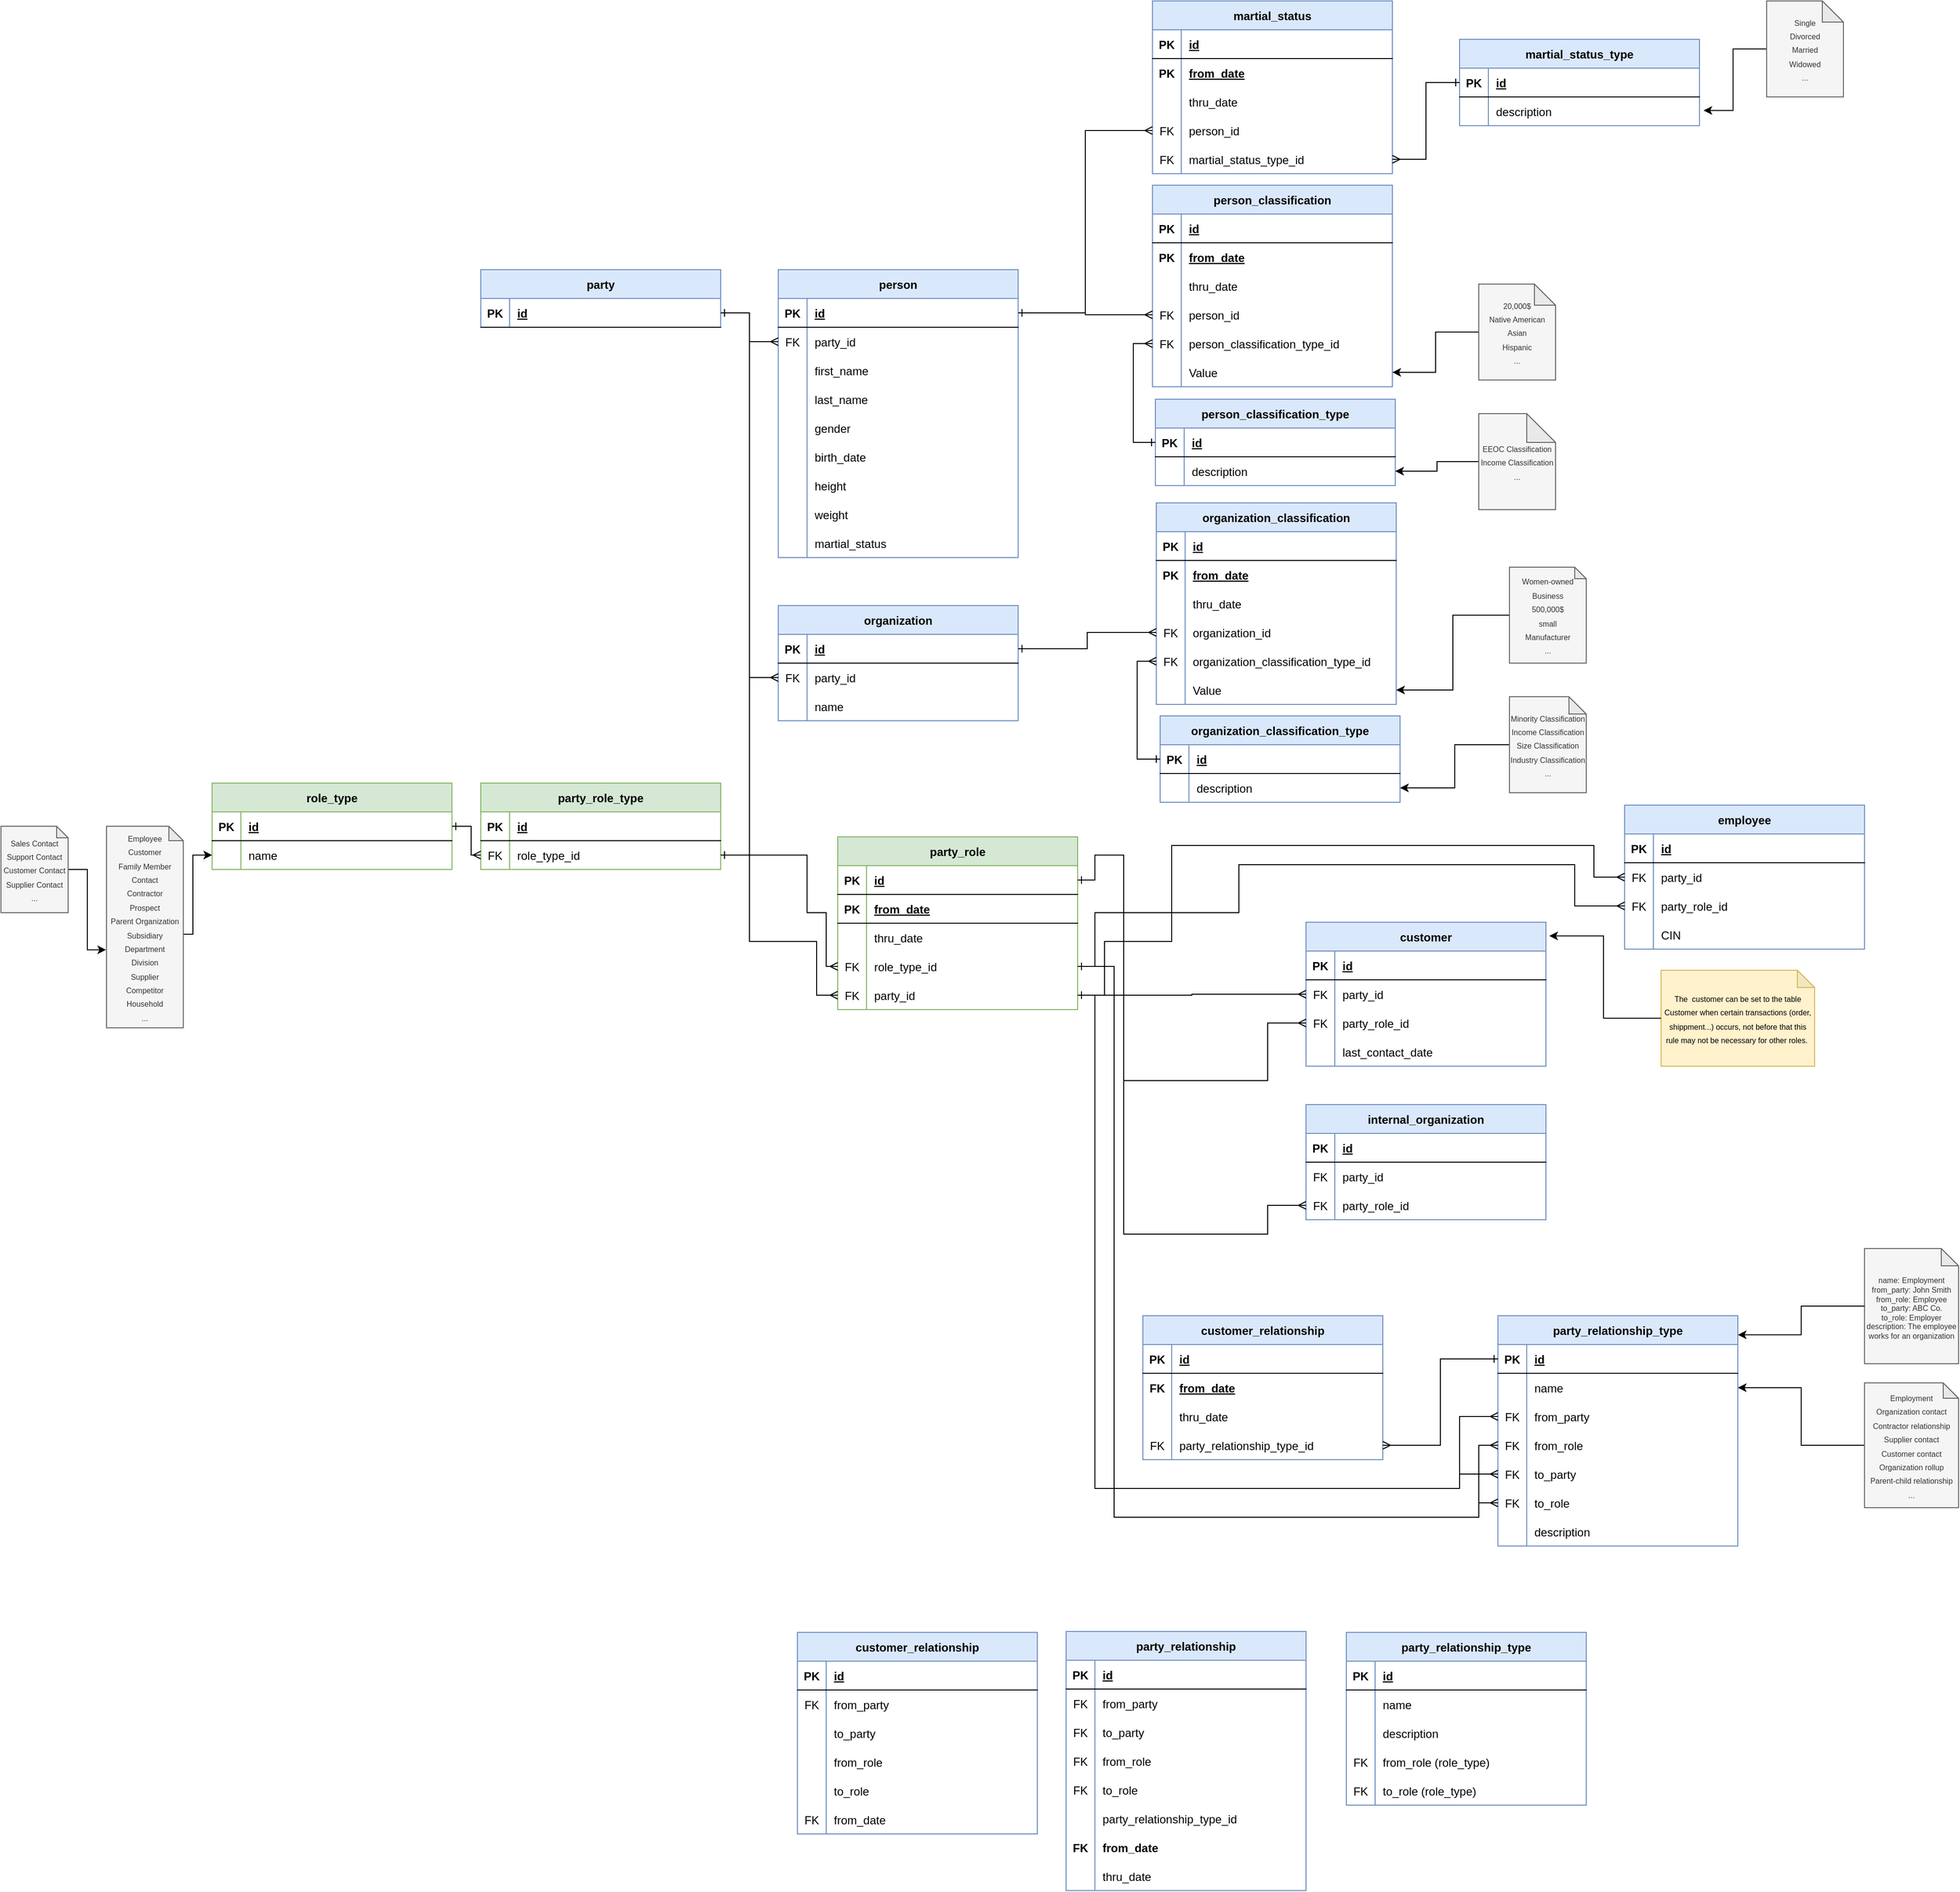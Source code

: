 <mxfile version="24.4.4" type="github">
  <diagram id="R2lEEEUBdFMjLlhIrx00" name="Page-1">
    <mxGraphModel dx="2163" dy="1796" grid="1" gridSize="10" guides="1" tooltips="1" connect="1" arrows="1" fold="1" page="1" pageScale="1" pageWidth="850" pageHeight="1100" math="0" shadow="0" extFonts="Permanent Marker^https://fonts.googleapis.com/css?family=Permanent+Marker">
      <root>
        <mxCell id="0" />
        <mxCell id="1" parent="0" />
        <mxCell id="C-vyLk0tnHw3VtMMgP7b-2" value="party" style="shape=table;startSize=30;container=1;collapsible=1;childLayout=tableLayout;fixedRows=1;rowLines=0;fontStyle=1;align=center;resizeLast=1;fillColor=#dae8fc;strokeColor=#6c8ebf;" parent="1" vertex="1">
          <mxGeometry x="40" y="110" width="250" height="60" as="geometry" />
        </mxCell>
        <mxCell id="C-vyLk0tnHw3VtMMgP7b-3" value="" style="shape=partialRectangle;collapsible=0;dropTarget=0;pointerEvents=0;fillColor=none;points=[[0,0.5],[1,0.5]];portConstraint=eastwest;top=0;left=0;right=0;bottom=1;" parent="C-vyLk0tnHw3VtMMgP7b-2" vertex="1">
          <mxGeometry y="30" width="250" height="30" as="geometry" />
        </mxCell>
        <mxCell id="C-vyLk0tnHw3VtMMgP7b-4" value="PK" style="shape=partialRectangle;overflow=hidden;connectable=0;fillColor=none;top=0;left=0;bottom=0;right=0;fontStyle=1;" parent="C-vyLk0tnHw3VtMMgP7b-3" vertex="1">
          <mxGeometry width="30" height="30" as="geometry">
            <mxRectangle width="30" height="30" as="alternateBounds" />
          </mxGeometry>
        </mxCell>
        <mxCell id="C-vyLk0tnHw3VtMMgP7b-5" value="id" style="shape=partialRectangle;overflow=hidden;connectable=0;fillColor=none;top=0;left=0;bottom=0;right=0;align=left;spacingLeft=6;fontStyle=5;" parent="C-vyLk0tnHw3VtMMgP7b-3" vertex="1">
          <mxGeometry x="30" width="220" height="30" as="geometry">
            <mxRectangle width="220" height="30" as="alternateBounds" />
          </mxGeometry>
        </mxCell>
        <mxCell id="1GohsP-z8Vl2iZUFlczl-1" value="person" style="shape=table;startSize=30;container=1;collapsible=1;childLayout=tableLayout;fixedRows=1;rowLines=0;fontStyle=1;align=center;resizeLast=1;fillColor=#dae8fc;strokeColor=#6c8ebf;" parent="1" vertex="1">
          <mxGeometry x="350" y="110" width="250" height="300" as="geometry" />
        </mxCell>
        <mxCell id="1GohsP-z8Vl2iZUFlczl-2" value="" style="shape=partialRectangle;collapsible=0;dropTarget=0;pointerEvents=0;fillColor=none;points=[[0,0.5],[1,0.5]];portConstraint=eastwest;top=0;left=0;right=0;bottom=1;" parent="1GohsP-z8Vl2iZUFlczl-1" vertex="1">
          <mxGeometry y="30" width="250" height="30" as="geometry" />
        </mxCell>
        <mxCell id="1GohsP-z8Vl2iZUFlczl-3" value="PK" style="shape=partialRectangle;overflow=hidden;connectable=0;fillColor=none;top=0;left=0;bottom=0;right=0;fontStyle=1;" parent="1GohsP-z8Vl2iZUFlczl-2" vertex="1">
          <mxGeometry width="30" height="30" as="geometry">
            <mxRectangle width="30" height="30" as="alternateBounds" />
          </mxGeometry>
        </mxCell>
        <mxCell id="1GohsP-z8Vl2iZUFlczl-4" value="id" style="shape=partialRectangle;overflow=hidden;connectable=0;fillColor=none;top=0;left=0;bottom=0;right=0;align=left;spacingLeft=6;fontStyle=5;" parent="1GohsP-z8Vl2iZUFlczl-2" vertex="1">
          <mxGeometry x="30" width="220" height="30" as="geometry">
            <mxRectangle width="220" height="30" as="alternateBounds" />
          </mxGeometry>
        </mxCell>
        <mxCell id="1GohsP-z8Vl2iZUFlczl-5" value="" style="shape=partialRectangle;collapsible=0;dropTarget=0;pointerEvents=0;fillColor=none;points=[[0,0.5],[1,0.5]];portConstraint=eastwest;top=0;left=0;right=0;bottom=0;" parent="1GohsP-z8Vl2iZUFlczl-1" vertex="1">
          <mxGeometry y="60" width="250" height="30" as="geometry" />
        </mxCell>
        <mxCell id="1GohsP-z8Vl2iZUFlczl-6" value="FK" style="shape=partialRectangle;overflow=hidden;connectable=0;fillColor=none;top=0;left=0;bottom=0;right=0;" parent="1GohsP-z8Vl2iZUFlczl-5" vertex="1">
          <mxGeometry width="30" height="30" as="geometry">
            <mxRectangle width="30" height="30" as="alternateBounds" />
          </mxGeometry>
        </mxCell>
        <mxCell id="1GohsP-z8Vl2iZUFlczl-7" value="party_id" style="shape=partialRectangle;overflow=hidden;connectable=0;fillColor=none;top=0;left=0;bottom=0;right=0;align=left;spacingLeft=6;" parent="1GohsP-z8Vl2iZUFlczl-5" vertex="1">
          <mxGeometry x="30" width="220" height="30" as="geometry">
            <mxRectangle width="220" height="30" as="alternateBounds" />
          </mxGeometry>
        </mxCell>
        <mxCell id="1GohsP-z8Vl2iZUFlczl-15" value="" style="shape=partialRectangle;collapsible=0;dropTarget=0;pointerEvents=0;fillColor=none;points=[[0,0.5],[1,0.5]];portConstraint=eastwest;top=0;left=0;right=0;bottom=0;" parent="1GohsP-z8Vl2iZUFlczl-1" vertex="1">
          <mxGeometry y="90" width="250" height="30" as="geometry" />
        </mxCell>
        <mxCell id="1GohsP-z8Vl2iZUFlczl-16" value="" style="shape=partialRectangle;overflow=hidden;connectable=0;fillColor=none;top=0;left=0;bottom=0;right=0;" parent="1GohsP-z8Vl2iZUFlczl-15" vertex="1">
          <mxGeometry width="30" height="30" as="geometry">
            <mxRectangle width="30" height="30" as="alternateBounds" />
          </mxGeometry>
        </mxCell>
        <mxCell id="1GohsP-z8Vl2iZUFlczl-17" value="first_name" style="shape=partialRectangle;overflow=hidden;connectable=0;fillColor=none;top=0;left=0;bottom=0;right=0;align=left;spacingLeft=6;" parent="1GohsP-z8Vl2iZUFlczl-15" vertex="1">
          <mxGeometry x="30" width="220" height="30" as="geometry">
            <mxRectangle width="220" height="30" as="alternateBounds" />
          </mxGeometry>
        </mxCell>
        <mxCell id="1GohsP-z8Vl2iZUFlczl-18" value="" style="shape=partialRectangle;collapsible=0;dropTarget=0;pointerEvents=0;fillColor=none;points=[[0,0.5],[1,0.5]];portConstraint=eastwest;top=0;left=0;right=0;bottom=0;" parent="1GohsP-z8Vl2iZUFlczl-1" vertex="1">
          <mxGeometry y="120" width="250" height="30" as="geometry" />
        </mxCell>
        <mxCell id="1GohsP-z8Vl2iZUFlczl-19" value="" style="shape=partialRectangle;overflow=hidden;connectable=0;fillColor=none;top=0;left=0;bottom=0;right=0;" parent="1GohsP-z8Vl2iZUFlczl-18" vertex="1">
          <mxGeometry width="30" height="30" as="geometry">
            <mxRectangle width="30" height="30" as="alternateBounds" />
          </mxGeometry>
        </mxCell>
        <mxCell id="1GohsP-z8Vl2iZUFlczl-20" value="last_name" style="shape=partialRectangle;overflow=hidden;connectable=0;fillColor=none;top=0;left=0;bottom=0;right=0;align=left;spacingLeft=6;" parent="1GohsP-z8Vl2iZUFlczl-18" vertex="1">
          <mxGeometry x="30" width="220" height="30" as="geometry">
            <mxRectangle width="220" height="30" as="alternateBounds" />
          </mxGeometry>
        </mxCell>
        <mxCell id="1GohsP-z8Vl2iZUFlczl-21" value="" style="shape=partialRectangle;collapsible=0;dropTarget=0;pointerEvents=0;fillColor=none;points=[[0,0.5],[1,0.5]];portConstraint=eastwest;top=0;left=0;right=0;bottom=0;" parent="1GohsP-z8Vl2iZUFlczl-1" vertex="1">
          <mxGeometry y="150" width="250" height="30" as="geometry" />
        </mxCell>
        <mxCell id="1GohsP-z8Vl2iZUFlczl-22" value="" style="shape=partialRectangle;overflow=hidden;connectable=0;fillColor=none;top=0;left=0;bottom=0;right=0;" parent="1GohsP-z8Vl2iZUFlczl-21" vertex="1">
          <mxGeometry width="30" height="30" as="geometry">
            <mxRectangle width="30" height="30" as="alternateBounds" />
          </mxGeometry>
        </mxCell>
        <mxCell id="1GohsP-z8Vl2iZUFlczl-23" value="gender" style="shape=partialRectangle;overflow=hidden;connectable=0;fillColor=none;top=0;left=0;bottom=0;right=0;align=left;spacingLeft=6;" parent="1GohsP-z8Vl2iZUFlczl-21" vertex="1">
          <mxGeometry x="30" width="220" height="30" as="geometry">
            <mxRectangle width="220" height="30" as="alternateBounds" />
          </mxGeometry>
        </mxCell>
        <mxCell id="1GohsP-z8Vl2iZUFlczl-24" value="" style="shape=partialRectangle;collapsible=0;dropTarget=0;pointerEvents=0;fillColor=none;points=[[0,0.5],[1,0.5]];portConstraint=eastwest;top=0;left=0;right=0;bottom=0;" parent="1GohsP-z8Vl2iZUFlczl-1" vertex="1">
          <mxGeometry y="180" width="250" height="30" as="geometry" />
        </mxCell>
        <mxCell id="1GohsP-z8Vl2iZUFlczl-25" value="" style="shape=partialRectangle;overflow=hidden;connectable=0;fillColor=none;top=0;left=0;bottom=0;right=0;" parent="1GohsP-z8Vl2iZUFlczl-24" vertex="1">
          <mxGeometry width="30" height="30" as="geometry">
            <mxRectangle width="30" height="30" as="alternateBounds" />
          </mxGeometry>
        </mxCell>
        <mxCell id="1GohsP-z8Vl2iZUFlczl-26" value="birth_date" style="shape=partialRectangle;overflow=hidden;connectable=0;fillColor=none;top=0;left=0;bottom=0;right=0;align=left;spacingLeft=6;" parent="1GohsP-z8Vl2iZUFlczl-24" vertex="1">
          <mxGeometry x="30" width="220" height="30" as="geometry">
            <mxRectangle width="220" height="30" as="alternateBounds" />
          </mxGeometry>
        </mxCell>
        <mxCell id="1GohsP-z8Vl2iZUFlczl-27" value="" style="shape=partialRectangle;collapsible=0;dropTarget=0;pointerEvents=0;fillColor=none;points=[[0,0.5],[1,0.5]];portConstraint=eastwest;top=0;left=0;right=0;bottom=0;" parent="1GohsP-z8Vl2iZUFlczl-1" vertex="1">
          <mxGeometry y="210" width="250" height="30" as="geometry" />
        </mxCell>
        <mxCell id="1GohsP-z8Vl2iZUFlczl-28" value="" style="shape=partialRectangle;overflow=hidden;connectable=0;fillColor=none;top=0;left=0;bottom=0;right=0;" parent="1GohsP-z8Vl2iZUFlczl-27" vertex="1">
          <mxGeometry width="30" height="30" as="geometry">
            <mxRectangle width="30" height="30" as="alternateBounds" />
          </mxGeometry>
        </mxCell>
        <mxCell id="1GohsP-z8Vl2iZUFlczl-29" value="height" style="shape=partialRectangle;overflow=hidden;connectable=0;fillColor=none;top=0;left=0;bottom=0;right=0;align=left;spacingLeft=6;" parent="1GohsP-z8Vl2iZUFlczl-27" vertex="1">
          <mxGeometry x="30" width="220" height="30" as="geometry">
            <mxRectangle width="220" height="30" as="alternateBounds" />
          </mxGeometry>
        </mxCell>
        <mxCell id="1GohsP-z8Vl2iZUFlczl-30" value="" style="shape=partialRectangle;collapsible=0;dropTarget=0;pointerEvents=0;fillColor=none;points=[[0,0.5],[1,0.5]];portConstraint=eastwest;top=0;left=0;right=0;bottom=0;" parent="1GohsP-z8Vl2iZUFlczl-1" vertex="1">
          <mxGeometry y="240" width="250" height="30" as="geometry" />
        </mxCell>
        <mxCell id="1GohsP-z8Vl2iZUFlczl-31" value="" style="shape=partialRectangle;overflow=hidden;connectable=0;fillColor=none;top=0;left=0;bottom=0;right=0;" parent="1GohsP-z8Vl2iZUFlczl-30" vertex="1">
          <mxGeometry width="30" height="30" as="geometry">
            <mxRectangle width="30" height="30" as="alternateBounds" />
          </mxGeometry>
        </mxCell>
        <mxCell id="1GohsP-z8Vl2iZUFlczl-32" value="weight" style="shape=partialRectangle;overflow=hidden;connectable=0;fillColor=none;top=0;left=0;bottom=0;right=0;align=left;spacingLeft=6;" parent="1GohsP-z8Vl2iZUFlczl-30" vertex="1">
          <mxGeometry x="30" width="220" height="30" as="geometry">
            <mxRectangle width="220" height="30" as="alternateBounds" />
          </mxGeometry>
        </mxCell>
        <mxCell id="1GohsP-z8Vl2iZUFlczl-33" value="" style="shape=partialRectangle;collapsible=0;dropTarget=0;pointerEvents=0;fillColor=none;points=[[0,0.5],[1,0.5]];portConstraint=eastwest;top=0;left=0;right=0;bottom=0;" parent="1GohsP-z8Vl2iZUFlczl-1" vertex="1">
          <mxGeometry y="270" width="250" height="30" as="geometry" />
        </mxCell>
        <mxCell id="1GohsP-z8Vl2iZUFlczl-34" value="" style="shape=partialRectangle;overflow=hidden;connectable=0;fillColor=none;top=0;left=0;bottom=0;right=0;" parent="1GohsP-z8Vl2iZUFlczl-33" vertex="1">
          <mxGeometry width="30" height="30" as="geometry">
            <mxRectangle width="30" height="30" as="alternateBounds" />
          </mxGeometry>
        </mxCell>
        <mxCell id="1GohsP-z8Vl2iZUFlczl-35" value="martial_status" style="shape=partialRectangle;overflow=hidden;connectable=0;fillColor=none;top=0;left=0;bottom=0;right=0;align=left;spacingLeft=6;" parent="1GohsP-z8Vl2iZUFlczl-33" vertex="1">
          <mxGeometry x="30" width="220" height="30" as="geometry">
            <mxRectangle width="220" height="30" as="alternateBounds" />
          </mxGeometry>
        </mxCell>
        <mxCell id="1GohsP-z8Vl2iZUFlczl-36" value="organization" style="shape=table;startSize=30;container=1;collapsible=1;childLayout=tableLayout;fixedRows=1;rowLines=0;fontStyle=1;align=center;resizeLast=1;fillColor=#dae8fc;strokeColor=#6c8ebf;" parent="1" vertex="1">
          <mxGeometry x="350" y="460" width="250" height="120" as="geometry" />
        </mxCell>
        <mxCell id="1GohsP-z8Vl2iZUFlczl-37" value="" style="shape=partialRectangle;collapsible=0;dropTarget=0;pointerEvents=0;fillColor=none;points=[[0,0.5],[1,0.5]];portConstraint=eastwest;top=0;left=0;right=0;bottom=1;" parent="1GohsP-z8Vl2iZUFlczl-36" vertex="1">
          <mxGeometry y="30" width="250" height="30" as="geometry" />
        </mxCell>
        <mxCell id="1GohsP-z8Vl2iZUFlczl-38" value="PK" style="shape=partialRectangle;overflow=hidden;connectable=0;fillColor=none;top=0;left=0;bottom=0;right=0;fontStyle=1;" parent="1GohsP-z8Vl2iZUFlczl-37" vertex="1">
          <mxGeometry width="30" height="30" as="geometry">
            <mxRectangle width="30" height="30" as="alternateBounds" />
          </mxGeometry>
        </mxCell>
        <mxCell id="1GohsP-z8Vl2iZUFlczl-39" value="id" style="shape=partialRectangle;overflow=hidden;connectable=0;fillColor=none;top=0;left=0;bottom=0;right=0;align=left;spacingLeft=6;fontStyle=5;" parent="1GohsP-z8Vl2iZUFlczl-37" vertex="1">
          <mxGeometry x="30" width="220" height="30" as="geometry">
            <mxRectangle width="220" height="30" as="alternateBounds" />
          </mxGeometry>
        </mxCell>
        <mxCell id="1GohsP-z8Vl2iZUFlczl-40" value="" style="shape=partialRectangle;collapsible=0;dropTarget=0;pointerEvents=0;fillColor=none;points=[[0,0.5],[1,0.5]];portConstraint=eastwest;top=0;left=0;right=0;bottom=0;" parent="1GohsP-z8Vl2iZUFlczl-36" vertex="1">
          <mxGeometry y="60" width="250" height="30" as="geometry" />
        </mxCell>
        <mxCell id="1GohsP-z8Vl2iZUFlczl-41" value="FK" style="shape=partialRectangle;overflow=hidden;connectable=0;fillColor=none;top=0;left=0;bottom=0;right=0;" parent="1GohsP-z8Vl2iZUFlczl-40" vertex="1">
          <mxGeometry width="30" height="30" as="geometry">
            <mxRectangle width="30" height="30" as="alternateBounds" />
          </mxGeometry>
        </mxCell>
        <mxCell id="1GohsP-z8Vl2iZUFlczl-42" value="party_id" style="shape=partialRectangle;overflow=hidden;connectable=0;fillColor=none;top=0;left=0;bottom=0;right=0;align=left;spacingLeft=6;" parent="1GohsP-z8Vl2iZUFlczl-40" vertex="1">
          <mxGeometry x="30" width="220" height="30" as="geometry">
            <mxRectangle width="220" height="30" as="alternateBounds" />
          </mxGeometry>
        </mxCell>
        <mxCell id="1GohsP-z8Vl2iZUFlczl-43" value="" style="shape=partialRectangle;collapsible=0;dropTarget=0;pointerEvents=0;fillColor=none;points=[[0,0.5],[1,0.5]];portConstraint=eastwest;top=0;left=0;right=0;bottom=0;" parent="1GohsP-z8Vl2iZUFlczl-36" vertex="1">
          <mxGeometry y="90" width="250" height="30" as="geometry" />
        </mxCell>
        <mxCell id="1GohsP-z8Vl2iZUFlczl-44" value="" style="shape=partialRectangle;overflow=hidden;connectable=0;fillColor=none;top=0;left=0;bottom=0;right=0;" parent="1GohsP-z8Vl2iZUFlczl-43" vertex="1">
          <mxGeometry width="30" height="30" as="geometry">
            <mxRectangle width="30" height="30" as="alternateBounds" />
          </mxGeometry>
        </mxCell>
        <mxCell id="1GohsP-z8Vl2iZUFlczl-45" value="name" style="shape=partialRectangle;overflow=hidden;connectable=0;fillColor=none;top=0;left=0;bottom=0;right=0;align=left;spacingLeft=6;" parent="1GohsP-z8Vl2iZUFlczl-43" vertex="1">
          <mxGeometry x="30" width="220" height="30" as="geometry">
            <mxRectangle width="220" height="30" as="alternateBounds" />
          </mxGeometry>
        </mxCell>
        <mxCell id="1GohsP-z8Vl2iZUFlczl-64" value="person_classification" style="shape=table;startSize=30;container=1;collapsible=1;childLayout=tableLayout;fixedRows=1;rowLines=0;fontStyle=1;align=center;resizeLast=1;fillColor=#dae8fc;strokeColor=#6c8ebf;" parent="1" vertex="1">
          <mxGeometry x="740" y="22" width="250" height="210" as="geometry" />
        </mxCell>
        <mxCell id="1GohsP-z8Vl2iZUFlczl-65" value="" style="shape=partialRectangle;collapsible=0;dropTarget=0;pointerEvents=0;fillColor=none;points=[[0,0.5],[1,0.5]];portConstraint=eastwest;top=0;left=0;right=0;bottom=1;" parent="1GohsP-z8Vl2iZUFlczl-64" vertex="1">
          <mxGeometry y="30" width="250" height="30" as="geometry" />
        </mxCell>
        <mxCell id="1GohsP-z8Vl2iZUFlczl-66" value="PK" style="shape=partialRectangle;overflow=hidden;connectable=0;fillColor=none;top=0;left=0;bottom=0;right=0;fontStyle=1;" parent="1GohsP-z8Vl2iZUFlczl-65" vertex="1">
          <mxGeometry width="30" height="30" as="geometry">
            <mxRectangle width="30" height="30" as="alternateBounds" />
          </mxGeometry>
        </mxCell>
        <mxCell id="1GohsP-z8Vl2iZUFlczl-67" value="id" style="shape=partialRectangle;overflow=hidden;connectable=0;fillColor=none;top=0;left=0;bottom=0;right=0;align=left;spacingLeft=6;fontStyle=5;" parent="1GohsP-z8Vl2iZUFlczl-65" vertex="1">
          <mxGeometry x="30" width="220" height="30" as="geometry">
            <mxRectangle width="220" height="30" as="alternateBounds" />
          </mxGeometry>
        </mxCell>
        <mxCell id="1GohsP-z8Vl2iZUFlczl-68" value="" style="shape=partialRectangle;collapsible=0;dropTarget=0;pointerEvents=0;fillColor=none;points=[[0,0.5],[1,0.5]];portConstraint=eastwest;top=0;left=0;right=0;bottom=0;" parent="1GohsP-z8Vl2iZUFlczl-64" vertex="1">
          <mxGeometry y="60" width="250" height="30" as="geometry" />
        </mxCell>
        <mxCell id="1GohsP-z8Vl2iZUFlczl-69" value="PK" style="shape=partialRectangle;overflow=hidden;connectable=0;fillColor=none;top=0;left=0;bottom=0;right=0;fontStyle=1" parent="1GohsP-z8Vl2iZUFlczl-68" vertex="1">
          <mxGeometry width="30" height="30" as="geometry">
            <mxRectangle width="30" height="30" as="alternateBounds" />
          </mxGeometry>
        </mxCell>
        <mxCell id="1GohsP-z8Vl2iZUFlczl-70" value="from_date" style="shape=partialRectangle;overflow=hidden;connectable=0;fillColor=none;top=0;left=0;bottom=0;right=0;align=left;spacingLeft=6;fontStyle=5" parent="1GohsP-z8Vl2iZUFlczl-68" vertex="1">
          <mxGeometry x="30" width="220" height="30" as="geometry">
            <mxRectangle width="220" height="30" as="alternateBounds" />
          </mxGeometry>
        </mxCell>
        <mxCell id="1GohsP-z8Vl2iZUFlczl-71" value="" style="shape=partialRectangle;collapsible=0;dropTarget=0;pointerEvents=0;fillColor=none;points=[[0,0.5],[1,0.5]];portConstraint=eastwest;top=0;left=0;right=0;bottom=0;" parent="1GohsP-z8Vl2iZUFlczl-64" vertex="1">
          <mxGeometry y="90" width="250" height="30" as="geometry" />
        </mxCell>
        <mxCell id="1GohsP-z8Vl2iZUFlczl-72" value="" style="shape=partialRectangle;overflow=hidden;connectable=0;fillColor=none;top=0;left=0;bottom=0;right=0;" parent="1GohsP-z8Vl2iZUFlczl-71" vertex="1">
          <mxGeometry width="30" height="30" as="geometry">
            <mxRectangle width="30" height="30" as="alternateBounds" />
          </mxGeometry>
        </mxCell>
        <mxCell id="1GohsP-z8Vl2iZUFlczl-73" value="thru_date" style="shape=partialRectangle;overflow=hidden;connectable=0;fillColor=none;top=0;left=0;bottom=0;right=0;align=left;spacingLeft=6;" parent="1GohsP-z8Vl2iZUFlczl-71" vertex="1">
          <mxGeometry x="30" width="220" height="30" as="geometry">
            <mxRectangle width="220" height="30" as="alternateBounds" />
          </mxGeometry>
        </mxCell>
        <mxCell id="1GohsP-z8Vl2iZUFlczl-74" value="" style="shape=partialRectangle;collapsible=0;dropTarget=0;pointerEvents=0;fillColor=none;points=[[0,0.5],[1,0.5]];portConstraint=eastwest;top=0;left=0;right=0;bottom=0;" parent="1GohsP-z8Vl2iZUFlczl-64" vertex="1">
          <mxGeometry y="120" width="250" height="30" as="geometry" />
        </mxCell>
        <mxCell id="1GohsP-z8Vl2iZUFlczl-75" value="FK" style="shape=partialRectangle;overflow=hidden;connectable=0;fillColor=none;top=0;left=0;bottom=0;right=0;" parent="1GohsP-z8Vl2iZUFlczl-74" vertex="1">
          <mxGeometry width="30" height="30" as="geometry">
            <mxRectangle width="30" height="30" as="alternateBounds" />
          </mxGeometry>
        </mxCell>
        <mxCell id="1GohsP-z8Vl2iZUFlczl-76" value="person_id" style="shape=partialRectangle;overflow=hidden;connectable=0;fillColor=none;top=0;left=0;bottom=0;right=0;align=left;spacingLeft=6;" parent="1GohsP-z8Vl2iZUFlczl-74" vertex="1">
          <mxGeometry x="30" width="220" height="30" as="geometry">
            <mxRectangle width="220" height="30" as="alternateBounds" />
          </mxGeometry>
        </mxCell>
        <mxCell id="rvzq93MCYdVfDA7AGB-H-57" value="" style="shape=partialRectangle;collapsible=0;dropTarget=0;pointerEvents=0;fillColor=none;points=[[0,0.5],[1,0.5]];portConstraint=eastwest;top=0;left=0;right=0;bottom=0;" parent="1GohsP-z8Vl2iZUFlczl-64" vertex="1">
          <mxGeometry y="150" width="250" height="30" as="geometry" />
        </mxCell>
        <mxCell id="rvzq93MCYdVfDA7AGB-H-58" value="FK" style="shape=partialRectangle;overflow=hidden;connectable=0;fillColor=none;top=0;left=0;bottom=0;right=0;" parent="rvzq93MCYdVfDA7AGB-H-57" vertex="1">
          <mxGeometry width="30" height="30" as="geometry">
            <mxRectangle width="30" height="30" as="alternateBounds" />
          </mxGeometry>
        </mxCell>
        <mxCell id="rvzq93MCYdVfDA7AGB-H-59" value="person_classification_type_id" style="shape=partialRectangle;overflow=hidden;connectable=0;fillColor=none;top=0;left=0;bottom=0;right=0;align=left;spacingLeft=6;fontStyle=0" parent="rvzq93MCYdVfDA7AGB-H-57" vertex="1">
          <mxGeometry x="30" width="220" height="30" as="geometry">
            <mxRectangle width="220" height="30" as="alternateBounds" />
          </mxGeometry>
        </mxCell>
        <mxCell id="rvzq93MCYdVfDA7AGB-H-68" value="" style="shape=partialRectangle;collapsible=0;dropTarget=0;pointerEvents=0;fillColor=none;points=[[0,0.5],[1,0.5]];portConstraint=eastwest;top=0;left=0;right=0;bottom=0;" parent="1GohsP-z8Vl2iZUFlczl-64" vertex="1">
          <mxGeometry y="180" width="250" height="30" as="geometry" />
        </mxCell>
        <mxCell id="rvzq93MCYdVfDA7AGB-H-69" value="" style="shape=partialRectangle;overflow=hidden;connectable=0;fillColor=none;top=0;left=0;bottom=0;right=0;" parent="rvzq93MCYdVfDA7AGB-H-68" vertex="1">
          <mxGeometry width="30" height="30" as="geometry">
            <mxRectangle width="30" height="30" as="alternateBounds" />
          </mxGeometry>
        </mxCell>
        <mxCell id="rvzq93MCYdVfDA7AGB-H-70" value="Value" style="shape=partialRectangle;overflow=hidden;connectable=0;fillColor=none;top=0;left=0;bottom=0;right=0;align=left;spacingLeft=6;" parent="rvzq93MCYdVfDA7AGB-H-68" vertex="1">
          <mxGeometry x="30" width="220" height="30" as="geometry">
            <mxRectangle width="220" height="30" as="alternateBounds" />
          </mxGeometry>
        </mxCell>
        <mxCell id="1GohsP-z8Vl2iZUFlczl-117" style="edgeStyle=orthogonalEdgeStyle;rounded=0;orthogonalLoop=1;jettySize=auto;html=1;exitX=1;exitY=0.5;exitDx=0;exitDy=0;entryX=0;entryY=0.5;entryDx=0;entryDy=0;endArrow=ERmany;endFill=0;startArrow=ERone;startFill=0;" parent="1" source="C-vyLk0tnHw3VtMMgP7b-3" target="1GohsP-z8Vl2iZUFlczl-5" edge="1">
          <mxGeometry relative="1" as="geometry" />
        </mxCell>
        <mxCell id="1GohsP-z8Vl2iZUFlczl-118" style="edgeStyle=orthogonalEdgeStyle;rounded=0;orthogonalLoop=1;jettySize=auto;html=1;exitX=1;exitY=0.5;exitDx=0;exitDy=0;entryX=0;entryY=0.5;entryDx=0;entryDy=0;endArrow=ERmany;endFill=0;startArrow=ERone;startFill=0;" parent="1" source="C-vyLk0tnHw3VtMMgP7b-3" target="1GohsP-z8Vl2iZUFlczl-40" edge="1">
          <mxGeometry relative="1" as="geometry" />
        </mxCell>
        <mxCell id="1GohsP-z8Vl2iZUFlczl-119" style="edgeStyle=orthogonalEdgeStyle;rounded=0;orthogonalLoop=1;jettySize=auto;html=1;exitX=1;exitY=0.5;exitDx=0;exitDy=0;entryX=0;entryY=0.5;entryDx=0;entryDy=0;startArrow=ERone;startFill=0;endArrow=ERmany;endFill=0;" parent="1" source="1GohsP-z8Vl2iZUFlczl-2" target="1GohsP-z8Vl2iZUFlczl-74" edge="1">
          <mxGeometry relative="1" as="geometry" />
        </mxCell>
        <mxCell id="1GohsP-z8Vl2iZUFlczl-125" value="party_role" style="shape=table;startSize=30;container=1;collapsible=1;childLayout=tableLayout;fixedRows=1;rowLines=0;fontStyle=1;align=center;resizeLast=1;fillColor=#d5e8d4;strokeColor=#82b366;" parent="1" vertex="1">
          <mxGeometry x="412" y="701" width="250" height="180" as="geometry" />
        </mxCell>
        <mxCell id="1GohsP-z8Vl2iZUFlczl-126" value="" style="shape=partialRectangle;collapsible=0;dropTarget=0;pointerEvents=0;fillColor=none;points=[[0,0.5],[1,0.5]];portConstraint=eastwest;top=0;left=0;right=0;bottom=1;" parent="1GohsP-z8Vl2iZUFlczl-125" vertex="1">
          <mxGeometry y="30" width="250" height="30" as="geometry" />
        </mxCell>
        <mxCell id="1GohsP-z8Vl2iZUFlczl-127" value="PK" style="shape=partialRectangle;overflow=hidden;connectable=0;fillColor=none;top=0;left=0;bottom=0;right=0;fontStyle=1;" parent="1GohsP-z8Vl2iZUFlczl-126" vertex="1">
          <mxGeometry width="30" height="30" as="geometry">
            <mxRectangle width="30" height="30" as="alternateBounds" />
          </mxGeometry>
        </mxCell>
        <mxCell id="1GohsP-z8Vl2iZUFlczl-128" value="id" style="shape=partialRectangle;overflow=hidden;connectable=0;fillColor=none;top=0;left=0;bottom=0;right=0;align=left;spacingLeft=6;fontStyle=5;" parent="1GohsP-z8Vl2iZUFlczl-126" vertex="1">
          <mxGeometry x="30" width="220" height="30" as="geometry">
            <mxRectangle width="220" height="30" as="alternateBounds" />
          </mxGeometry>
        </mxCell>
        <mxCell id="1GohsP-z8Vl2iZUFlczl-194" value="" style="shape=partialRectangle;collapsible=0;dropTarget=0;pointerEvents=0;fillColor=none;points=[[0,0.5],[1,0.5]];portConstraint=eastwest;top=0;left=0;right=0;bottom=1;" parent="1GohsP-z8Vl2iZUFlczl-125" vertex="1">
          <mxGeometry y="60" width="250" height="30" as="geometry" />
        </mxCell>
        <mxCell id="1GohsP-z8Vl2iZUFlczl-195" value="PK" style="shape=partialRectangle;overflow=hidden;connectable=0;fillColor=none;top=0;left=0;bottom=0;right=0;fontStyle=1;" parent="1GohsP-z8Vl2iZUFlczl-194" vertex="1">
          <mxGeometry width="30" height="30" as="geometry">
            <mxRectangle width="30" height="30" as="alternateBounds" />
          </mxGeometry>
        </mxCell>
        <mxCell id="1GohsP-z8Vl2iZUFlczl-196" value="from_date" style="shape=partialRectangle;overflow=hidden;connectable=0;fillColor=none;top=0;left=0;bottom=0;right=0;align=left;spacingLeft=6;fontStyle=5;" parent="1GohsP-z8Vl2iZUFlczl-194" vertex="1">
          <mxGeometry x="30" width="220" height="30" as="geometry">
            <mxRectangle width="220" height="30" as="alternateBounds" />
          </mxGeometry>
        </mxCell>
        <mxCell id="1GohsP-z8Vl2iZUFlczl-129" value="" style="shape=partialRectangle;collapsible=0;dropTarget=0;pointerEvents=0;fillColor=none;points=[[0,0.5],[1,0.5]];portConstraint=eastwest;top=0;left=0;right=0;bottom=0;" parent="1GohsP-z8Vl2iZUFlczl-125" vertex="1">
          <mxGeometry y="90" width="250" height="30" as="geometry" />
        </mxCell>
        <mxCell id="1GohsP-z8Vl2iZUFlczl-130" value="" style="shape=partialRectangle;overflow=hidden;connectable=0;fillColor=none;top=0;left=0;bottom=0;right=0;fontStyle=0" parent="1GohsP-z8Vl2iZUFlczl-129" vertex="1">
          <mxGeometry width="30" height="30" as="geometry">
            <mxRectangle width="30" height="30" as="alternateBounds" />
          </mxGeometry>
        </mxCell>
        <mxCell id="1GohsP-z8Vl2iZUFlczl-131" value="thru_date" style="shape=partialRectangle;overflow=hidden;connectable=0;fillColor=none;top=0;left=0;bottom=0;right=0;align=left;spacingLeft=6;fontStyle=0" parent="1GohsP-z8Vl2iZUFlczl-129" vertex="1">
          <mxGeometry x="30" width="220" height="30" as="geometry">
            <mxRectangle width="220" height="30" as="alternateBounds" />
          </mxGeometry>
        </mxCell>
        <mxCell id="1GohsP-z8Vl2iZUFlczl-200" value="" style="shape=partialRectangle;collapsible=0;dropTarget=0;pointerEvents=0;fillColor=none;points=[[0,0.5],[1,0.5]];portConstraint=eastwest;top=0;left=0;right=0;bottom=0;" parent="1GohsP-z8Vl2iZUFlczl-125" vertex="1">
          <mxGeometry y="120" width="250" height="30" as="geometry" />
        </mxCell>
        <mxCell id="1GohsP-z8Vl2iZUFlczl-201" value="FK" style="shape=partialRectangle;overflow=hidden;connectable=0;fillColor=none;top=0;left=0;bottom=0;right=0;fontStyle=0" parent="1GohsP-z8Vl2iZUFlczl-200" vertex="1">
          <mxGeometry width="30" height="30" as="geometry">
            <mxRectangle width="30" height="30" as="alternateBounds" />
          </mxGeometry>
        </mxCell>
        <mxCell id="1GohsP-z8Vl2iZUFlczl-202" value="role_type_id" style="shape=partialRectangle;overflow=hidden;connectable=0;fillColor=none;top=0;left=0;bottom=0;right=0;align=left;spacingLeft=6;fontStyle=0" parent="1GohsP-z8Vl2iZUFlczl-200" vertex="1">
          <mxGeometry x="30" width="220" height="30" as="geometry">
            <mxRectangle width="220" height="30" as="alternateBounds" />
          </mxGeometry>
        </mxCell>
        <mxCell id="1GohsP-z8Vl2iZUFlczl-132" value="" style="shape=partialRectangle;collapsible=0;dropTarget=0;pointerEvents=0;fillColor=none;points=[[0,0.5],[1,0.5]];portConstraint=eastwest;top=0;left=0;right=0;bottom=0;" parent="1GohsP-z8Vl2iZUFlczl-125" vertex="1">
          <mxGeometry y="150" width="250" height="30" as="geometry" />
        </mxCell>
        <mxCell id="1GohsP-z8Vl2iZUFlczl-133" value="FK" style="shape=partialRectangle;overflow=hidden;connectable=0;fillColor=none;top=0;left=0;bottom=0;right=0;" parent="1GohsP-z8Vl2iZUFlczl-132" vertex="1">
          <mxGeometry width="30" height="30" as="geometry">
            <mxRectangle width="30" height="30" as="alternateBounds" />
          </mxGeometry>
        </mxCell>
        <mxCell id="1GohsP-z8Vl2iZUFlczl-134" value="party_id" style="shape=partialRectangle;overflow=hidden;connectable=0;fillColor=none;top=0;left=0;bottom=0;right=0;align=left;spacingLeft=6;" parent="1GohsP-z8Vl2iZUFlczl-132" vertex="1">
          <mxGeometry x="30" width="220" height="30" as="geometry">
            <mxRectangle width="220" height="30" as="alternateBounds" />
          </mxGeometry>
        </mxCell>
        <mxCell id="1GohsP-z8Vl2iZUFlczl-151" value="party_role_type" style="shape=table;startSize=30;container=1;collapsible=1;childLayout=tableLayout;fixedRows=1;rowLines=0;fontStyle=1;align=center;resizeLast=1;fillColor=#d5e8d4;strokeColor=#82b366;" parent="1" vertex="1">
          <mxGeometry x="40" y="645" width="250" height="90" as="geometry" />
        </mxCell>
        <mxCell id="1GohsP-z8Vl2iZUFlczl-152" value="" style="shape=partialRectangle;collapsible=0;dropTarget=0;pointerEvents=0;fillColor=none;points=[[0,0.5],[1,0.5]];portConstraint=eastwest;top=0;left=0;right=0;bottom=1;" parent="1GohsP-z8Vl2iZUFlczl-151" vertex="1">
          <mxGeometry y="30" width="250" height="30" as="geometry" />
        </mxCell>
        <mxCell id="1GohsP-z8Vl2iZUFlczl-153" value="PK" style="shape=partialRectangle;overflow=hidden;connectable=0;fillColor=none;top=0;left=0;bottom=0;right=0;fontStyle=1;" parent="1GohsP-z8Vl2iZUFlczl-152" vertex="1">
          <mxGeometry width="30" height="30" as="geometry">
            <mxRectangle width="30" height="30" as="alternateBounds" />
          </mxGeometry>
        </mxCell>
        <mxCell id="1GohsP-z8Vl2iZUFlczl-154" value="id" style="shape=partialRectangle;overflow=hidden;connectable=0;fillColor=none;top=0;left=0;bottom=0;right=0;align=left;spacingLeft=6;fontStyle=5;" parent="1GohsP-z8Vl2iZUFlczl-152" vertex="1">
          <mxGeometry x="30" width="220" height="30" as="geometry">
            <mxRectangle width="220" height="30" as="alternateBounds" />
          </mxGeometry>
        </mxCell>
        <mxCell id="1GohsP-z8Vl2iZUFlczl-155" value="" style="shape=partialRectangle;collapsible=0;dropTarget=0;pointerEvents=0;fillColor=none;points=[[0,0.5],[1,0.5]];portConstraint=eastwest;top=0;left=0;right=0;bottom=0;" parent="1GohsP-z8Vl2iZUFlczl-151" vertex="1">
          <mxGeometry y="60" width="250" height="30" as="geometry" />
        </mxCell>
        <mxCell id="1GohsP-z8Vl2iZUFlczl-156" value="FK" style="shape=partialRectangle;overflow=hidden;connectable=0;fillColor=none;top=0;left=0;bottom=0;right=0;fontStyle=0" parent="1GohsP-z8Vl2iZUFlczl-155" vertex="1">
          <mxGeometry width="30" height="30" as="geometry">
            <mxRectangle width="30" height="30" as="alternateBounds" />
          </mxGeometry>
        </mxCell>
        <mxCell id="1GohsP-z8Vl2iZUFlczl-157" value="role_type_id" style="shape=partialRectangle;overflow=hidden;connectable=0;fillColor=none;top=0;left=0;bottom=0;right=0;align=left;spacingLeft=6;fontStyle=0" parent="1GohsP-z8Vl2iZUFlczl-155" vertex="1">
          <mxGeometry x="30" width="220" height="30" as="geometry">
            <mxRectangle width="220" height="30" as="alternateBounds" />
          </mxGeometry>
        </mxCell>
        <mxCell id="1GohsP-z8Vl2iZUFlczl-161" value="role_type" style="shape=table;startSize=30;container=1;collapsible=1;childLayout=tableLayout;fixedRows=1;rowLines=0;fontStyle=1;align=center;resizeLast=1;fillColor=#d5e8d4;strokeColor=#82b366;" parent="1" vertex="1">
          <mxGeometry x="-240" y="645" width="250" height="90" as="geometry" />
        </mxCell>
        <mxCell id="1GohsP-z8Vl2iZUFlczl-162" value="" style="shape=partialRectangle;collapsible=0;dropTarget=0;pointerEvents=0;fillColor=none;points=[[0,0.5],[1,0.5]];portConstraint=eastwest;top=0;left=0;right=0;bottom=1;" parent="1GohsP-z8Vl2iZUFlczl-161" vertex="1">
          <mxGeometry y="30" width="250" height="30" as="geometry" />
        </mxCell>
        <mxCell id="1GohsP-z8Vl2iZUFlczl-163" value="PK" style="shape=partialRectangle;overflow=hidden;connectable=0;fillColor=none;top=0;left=0;bottom=0;right=0;fontStyle=1;" parent="1GohsP-z8Vl2iZUFlczl-162" vertex="1">
          <mxGeometry width="30" height="30" as="geometry">
            <mxRectangle width="30" height="30" as="alternateBounds" />
          </mxGeometry>
        </mxCell>
        <mxCell id="1GohsP-z8Vl2iZUFlczl-164" value="id" style="shape=partialRectangle;overflow=hidden;connectable=0;fillColor=none;top=0;left=0;bottom=0;right=0;align=left;spacingLeft=6;fontStyle=5;" parent="1GohsP-z8Vl2iZUFlczl-162" vertex="1">
          <mxGeometry x="30" width="220" height="30" as="geometry">
            <mxRectangle width="220" height="30" as="alternateBounds" />
          </mxGeometry>
        </mxCell>
        <mxCell id="1GohsP-z8Vl2iZUFlczl-165" value="" style="shape=partialRectangle;collapsible=0;dropTarget=0;pointerEvents=0;fillColor=none;points=[[0,0.5],[1,0.5]];portConstraint=eastwest;top=0;left=0;right=0;bottom=0;" parent="1GohsP-z8Vl2iZUFlczl-161" vertex="1">
          <mxGeometry y="60" width="250" height="30" as="geometry" />
        </mxCell>
        <mxCell id="1GohsP-z8Vl2iZUFlczl-166" value="" style="shape=partialRectangle;overflow=hidden;connectable=0;fillColor=none;top=0;left=0;bottom=0;right=0;fontStyle=1" parent="1GohsP-z8Vl2iZUFlczl-165" vertex="1">
          <mxGeometry width="30" height="30" as="geometry">
            <mxRectangle width="30" height="30" as="alternateBounds" />
          </mxGeometry>
        </mxCell>
        <mxCell id="1GohsP-z8Vl2iZUFlczl-167" value="name" style="shape=partialRectangle;overflow=hidden;connectable=0;fillColor=none;top=0;left=0;bottom=0;right=0;align=left;spacingLeft=6;fontStyle=0" parent="1GohsP-z8Vl2iZUFlczl-165" vertex="1">
          <mxGeometry x="30" width="220" height="30" as="geometry">
            <mxRectangle width="220" height="30" as="alternateBounds" />
          </mxGeometry>
        </mxCell>
        <mxCell id="1GohsP-z8Vl2iZUFlczl-168" style="edgeStyle=orthogonalEdgeStyle;rounded=0;orthogonalLoop=1;jettySize=auto;html=1;exitX=1;exitY=0.5;exitDx=0;exitDy=0;entryX=0;entryY=0.5;entryDx=0;entryDy=0;startArrow=ERone;startFill=0;endArrow=ERmany;endFill=0;" parent="1" source="1GohsP-z8Vl2iZUFlczl-162" target="1GohsP-z8Vl2iZUFlczl-155" edge="1">
          <mxGeometry relative="1" as="geometry" />
        </mxCell>
        <mxCell id="1GohsP-z8Vl2iZUFlczl-169" style="edgeStyle=orthogonalEdgeStyle;rounded=0;orthogonalLoop=1;jettySize=auto;html=1;exitX=1;exitY=0.5;exitDx=0;exitDy=0;startArrow=ERone;startFill=0;endArrow=ERmany;endFill=0;entryX=0;entryY=0.5;entryDx=0;entryDy=0;" parent="1" source="C-vyLk0tnHw3VtMMgP7b-3" target="1GohsP-z8Vl2iZUFlczl-132" edge="1">
          <mxGeometry relative="1" as="geometry">
            <mxPoint x="360" y="810" as="targetPoint" />
            <Array as="points">
              <mxPoint x="320" y="155" />
              <mxPoint x="320" y="810" />
              <mxPoint x="390" y="810" />
              <mxPoint x="390" y="866" />
            </Array>
          </mxGeometry>
        </mxCell>
        <mxCell id="1GohsP-z8Vl2iZUFlczl-170" style="edgeStyle=orthogonalEdgeStyle;rounded=0;orthogonalLoop=1;jettySize=auto;html=1;exitX=1;exitY=0.5;exitDx=0;exitDy=0;startArrow=ERone;startFill=0;endArrow=ERmany;endFill=0;entryX=0;entryY=0.5;entryDx=0;entryDy=0;" parent="1" source="1GohsP-z8Vl2iZUFlczl-155" target="1GohsP-z8Vl2iZUFlczl-200" edge="1">
          <mxGeometry relative="1" as="geometry">
            <mxPoint x="370" y="780" as="targetPoint" />
            <Array as="points">
              <mxPoint x="380" y="720" />
              <mxPoint x="380" y="780" />
              <mxPoint x="400" y="780" />
              <mxPoint x="400" y="836" />
            </Array>
          </mxGeometry>
        </mxCell>
        <mxCell id="1GohsP-z8Vl2iZUFlczl-220" value="employee" style="shape=table;startSize=30;container=1;collapsible=1;childLayout=tableLayout;fixedRows=1;rowLines=0;fontStyle=1;align=center;resizeLast=1;fillColor=#dae8fc;strokeColor=#6c8ebf;" parent="1" vertex="1">
          <mxGeometry x="1232" y="668" width="250" height="150" as="geometry" />
        </mxCell>
        <mxCell id="1GohsP-z8Vl2iZUFlczl-221" value="" style="shape=partialRectangle;collapsible=0;dropTarget=0;pointerEvents=0;fillColor=none;points=[[0,0.5],[1,0.5]];portConstraint=eastwest;top=0;left=0;right=0;bottom=1;" parent="1GohsP-z8Vl2iZUFlczl-220" vertex="1">
          <mxGeometry y="30" width="250" height="30" as="geometry" />
        </mxCell>
        <mxCell id="1GohsP-z8Vl2iZUFlczl-222" value="PK" style="shape=partialRectangle;overflow=hidden;connectable=0;fillColor=none;top=0;left=0;bottom=0;right=0;fontStyle=1;" parent="1GohsP-z8Vl2iZUFlczl-221" vertex="1">
          <mxGeometry width="30" height="30" as="geometry">
            <mxRectangle width="30" height="30" as="alternateBounds" />
          </mxGeometry>
        </mxCell>
        <mxCell id="1GohsP-z8Vl2iZUFlczl-223" value="id" style="shape=partialRectangle;overflow=hidden;connectable=0;fillColor=none;top=0;left=0;bottom=0;right=0;align=left;spacingLeft=6;fontStyle=5;" parent="1GohsP-z8Vl2iZUFlczl-221" vertex="1">
          <mxGeometry x="30" width="220" height="30" as="geometry">
            <mxRectangle width="220" height="30" as="alternateBounds" />
          </mxGeometry>
        </mxCell>
        <mxCell id="1GohsP-z8Vl2iZUFlczl-224" value="" style="shape=partialRectangle;collapsible=0;dropTarget=0;pointerEvents=0;fillColor=none;points=[[0,0.5],[1,0.5]];portConstraint=eastwest;top=0;left=0;right=0;bottom=0;" parent="1GohsP-z8Vl2iZUFlczl-220" vertex="1">
          <mxGeometry y="60" width="250" height="30" as="geometry" />
        </mxCell>
        <mxCell id="1GohsP-z8Vl2iZUFlczl-225" value="FK" style="shape=partialRectangle;overflow=hidden;connectable=0;fillColor=none;top=0;left=0;bottom=0;right=0;fontStyle=0" parent="1GohsP-z8Vl2iZUFlczl-224" vertex="1">
          <mxGeometry width="30" height="30" as="geometry">
            <mxRectangle width="30" height="30" as="alternateBounds" />
          </mxGeometry>
        </mxCell>
        <mxCell id="1GohsP-z8Vl2iZUFlczl-226" value="party_id" style="shape=partialRectangle;overflow=hidden;connectable=0;fillColor=none;top=0;left=0;bottom=0;right=0;align=left;spacingLeft=6;fontStyle=0" parent="1GohsP-z8Vl2iZUFlczl-224" vertex="1">
          <mxGeometry x="30" width="220" height="30" as="geometry">
            <mxRectangle width="220" height="30" as="alternateBounds" />
          </mxGeometry>
        </mxCell>
        <mxCell id="1GohsP-z8Vl2iZUFlczl-227" value="" style="shape=partialRectangle;collapsible=0;dropTarget=0;pointerEvents=0;fillColor=none;points=[[0,0.5],[1,0.5]];portConstraint=eastwest;top=0;left=0;right=0;bottom=0;" parent="1GohsP-z8Vl2iZUFlczl-220" vertex="1">
          <mxGeometry y="90" width="250" height="30" as="geometry" />
        </mxCell>
        <mxCell id="1GohsP-z8Vl2iZUFlczl-228" value="FK" style="shape=partialRectangle;overflow=hidden;connectable=0;fillColor=none;top=0;left=0;bottom=0;right=0;" parent="1GohsP-z8Vl2iZUFlczl-227" vertex="1">
          <mxGeometry width="30" height="30" as="geometry">
            <mxRectangle width="30" height="30" as="alternateBounds" />
          </mxGeometry>
        </mxCell>
        <mxCell id="1GohsP-z8Vl2iZUFlczl-229" value="party_role_id" style="shape=partialRectangle;overflow=hidden;connectable=0;fillColor=none;top=0;left=0;bottom=0;right=0;align=left;spacingLeft=6;" parent="1GohsP-z8Vl2iZUFlczl-227" vertex="1">
          <mxGeometry x="30" width="220" height="30" as="geometry">
            <mxRectangle width="220" height="30" as="alternateBounds" />
          </mxGeometry>
        </mxCell>
        <mxCell id="1GohsP-z8Vl2iZUFlczl-244" value="" style="shape=partialRectangle;collapsible=0;dropTarget=0;pointerEvents=0;fillColor=none;points=[[0,0.5],[1,0.5]];portConstraint=eastwest;top=0;left=0;right=0;bottom=0;" parent="1GohsP-z8Vl2iZUFlczl-220" vertex="1">
          <mxGeometry y="120" width="250" height="30" as="geometry" />
        </mxCell>
        <mxCell id="1GohsP-z8Vl2iZUFlczl-245" value="" style="shape=partialRectangle;overflow=hidden;connectable=0;fillColor=none;top=0;left=0;bottom=0;right=0;" parent="1GohsP-z8Vl2iZUFlczl-244" vertex="1">
          <mxGeometry width="30" height="30" as="geometry">
            <mxRectangle width="30" height="30" as="alternateBounds" />
          </mxGeometry>
        </mxCell>
        <mxCell id="1GohsP-z8Vl2iZUFlczl-246" value="CIN" style="shape=partialRectangle;overflow=hidden;connectable=0;fillColor=none;top=0;left=0;bottom=0;right=0;align=left;spacingLeft=6;" parent="1GohsP-z8Vl2iZUFlczl-244" vertex="1">
          <mxGeometry x="30" width="220" height="30" as="geometry">
            <mxRectangle width="220" height="30" as="alternateBounds" />
          </mxGeometry>
        </mxCell>
        <mxCell id="1GohsP-z8Vl2iZUFlczl-232" style="edgeStyle=orthogonalEdgeStyle;rounded=0;orthogonalLoop=1;jettySize=auto;html=1;exitX=1;exitY=0.5;exitDx=0;exitDy=0;entryX=0;entryY=0.5;entryDx=0;entryDy=0;startArrow=ERone;startFill=0;endArrow=ERmany;endFill=0;" parent="1" source="1GohsP-z8Vl2iZUFlczl-132" target="1GohsP-z8Vl2iZUFlczl-224" edge="1">
          <mxGeometry relative="1" as="geometry">
            <mxPoint x="1120" y="645" as="sourcePoint" />
            <Array as="points">
              <mxPoint x="690" y="866" />
              <mxPoint x="690" y="810" />
              <mxPoint x="760" y="810" />
              <mxPoint x="760" y="710" />
              <mxPoint x="1200" y="710" />
              <mxPoint x="1200" y="743" />
            </Array>
          </mxGeometry>
        </mxCell>
        <mxCell id="1GohsP-z8Vl2iZUFlczl-233" style="edgeStyle=orthogonalEdgeStyle;rounded=0;orthogonalLoop=1;jettySize=auto;html=1;exitX=1;exitY=0.5;exitDx=0;exitDy=0;entryX=0;entryY=0.5;entryDx=0;entryDy=0;startArrow=ERone;startFill=0;endArrow=ERmany;endFill=0;" parent="1" source="1GohsP-z8Vl2iZUFlczl-200" target="1GohsP-z8Vl2iZUFlczl-227" edge="1">
          <mxGeometry relative="1" as="geometry">
            <mxPoint x="1120" y="675" as="sourcePoint" />
            <Array as="points">
              <mxPoint x="680" y="836" />
              <mxPoint x="680" y="780" />
              <mxPoint x="830" y="780" />
              <mxPoint x="830" y="730" />
              <mxPoint x="1180" y="730" />
              <mxPoint x="1180" y="773" />
            </Array>
          </mxGeometry>
        </mxCell>
        <mxCell id="1GohsP-z8Vl2iZUFlczl-234" value="customer" style="shape=table;startSize=30;container=1;collapsible=1;childLayout=tableLayout;fixedRows=1;rowLines=0;fontStyle=1;align=center;resizeLast=1;fillColor=#dae8fc;strokeColor=#6c8ebf;" parent="1" vertex="1">
          <mxGeometry x="900" y="790" width="250" height="150" as="geometry" />
        </mxCell>
        <mxCell id="1GohsP-z8Vl2iZUFlczl-235" value="" style="shape=partialRectangle;collapsible=0;dropTarget=0;pointerEvents=0;fillColor=none;points=[[0,0.5],[1,0.5]];portConstraint=eastwest;top=0;left=0;right=0;bottom=1;" parent="1GohsP-z8Vl2iZUFlczl-234" vertex="1">
          <mxGeometry y="30" width="250" height="30" as="geometry" />
        </mxCell>
        <mxCell id="1GohsP-z8Vl2iZUFlczl-236" value="PK" style="shape=partialRectangle;overflow=hidden;connectable=0;fillColor=none;top=0;left=0;bottom=0;right=0;fontStyle=1;" parent="1GohsP-z8Vl2iZUFlczl-235" vertex="1">
          <mxGeometry width="30" height="30" as="geometry">
            <mxRectangle width="30" height="30" as="alternateBounds" />
          </mxGeometry>
        </mxCell>
        <mxCell id="1GohsP-z8Vl2iZUFlczl-237" value="id" style="shape=partialRectangle;overflow=hidden;connectable=0;fillColor=none;top=0;left=0;bottom=0;right=0;align=left;spacingLeft=6;fontStyle=5;" parent="1GohsP-z8Vl2iZUFlczl-235" vertex="1">
          <mxGeometry x="30" width="220" height="30" as="geometry">
            <mxRectangle width="220" height="30" as="alternateBounds" />
          </mxGeometry>
        </mxCell>
        <mxCell id="1GohsP-z8Vl2iZUFlczl-238" value="" style="shape=partialRectangle;collapsible=0;dropTarget=0;pointerEvents=0;fillColor=none;points=[[0,0.5],[1,0.5]];portConstraint=eastwest;top=0;left=0;right=0;bottom=0;" parent="1GohsP-z8Vl2iZUFlczl-234" vertex="1">
          <mxGeometry y="60" width="250" height="30" as="geometry" />
        </mxCell>
        <mxCell id="1GohsP-z8Vl2iZUFlczl-239" value="FK" style="shape=partialRectangle;overflow=hidden;connectable=0;fillColor=none;top=0;left=0;bottom=0;right=0;fontStyle=0" parent="1GohsP-z8Vl2iZUFlczl-238" vertex="1">
          <mxGeometry width="30" height="30" as="geometry">
            <mxRectangle width="30" height="30" as="alternateBounds" />
          </mxGeometry>
        </mxCell>
        <mxCell id="1GohsP-z8Vl2iZUFlczl-240" value="party_id" style="shape=partialRectangle;overflow=hidden;connectable=0;fillColor=none;top=0;left=0;bottom=0;right=0;align=left;spacingLeft=6;fontStyle=0" parent="1GohsP-z8Vl2iZUFlczl-238" vertex="1">
          <mxGeometry x="30" width="220" height="30" as="geometry">
            <mxRectangle width="220" height="30" as="alternateBounds" />
          </mxGeometry>
        </mxCell>
        <mxCell id="1GohsP-z8Vl2iZUFlczl-311" value="" style="shape=partialRectangle;collapsible=0;dropTarget=0;pointerEvents=0;fillColor=none;points=[[0,0.5],[1,0.5]];portConstraint=eastwest;top=0;left=0;right=0;bottom=0;" parent="1GohsP-z8Vl2iZUFlczl-234" vertex="1">
          <mxGeometry y="90" width="250" height="30" as="geometry" />
        </mxCell>
        <mxCell id="1GohsP-z8Vl2iZUFlczl-312" value="FK" style="shape=partialRectangle;overflow=hidden;connectable=0;fillColor=none;top=0;left=0;bottom=0;right=0;fontStyle=0" parent="1GohsP-z8Vl2iZUFlczl-311" vertex="1">
          <mxGeometry width="30" height="30" as="geometry">
            <mxRectangle width="30" height="30" as="alternateBounds" />
          </mxGeometry>
        </mxCell>
        <mxCell id="1GohsP-z8Vl2iZUFlczl-313" value="party_role_id" style="shape=partialRectangle;overflow=hidden;connectable=0;fillColor=none;top=0;left=0;bottom=0;right=0;align=left;spacingLeft=6;fontStyle=0" parent="1GohsP-z8Vl2iZUFlczl-311" vertex="1">
          <mxGeometry x="30" width="220" height="30" as="geometry">
            <mxRectangle width="220" height="30" as="alternateBounds" />
          </mxGeometry>
        </mxCell>
        <mxCell id="1GohsP-z8Vl2iZUFlczl-247" value="" style="shape=partialRectangle;collapsible=0;dropTarget=0;pointerEvents=0;fillColor=none;points=[[0,0.5],[1,0.5]];portConstraint=eastwest;top=0;left=0;right=0;bottom=0;" parent="1GohsP-z8Vl2iZUFlczl-234" vertex="1">
          <mxGeometry y="120" width="250" height="30" as="geometry" />
        </mxCell>
        <mxCell id="1GohsP-z8Vl2iZUFlczl-248" value="" style="shape=partialRectangle;overflow=hidden;connectable=0;fillColor=none;top=0;left=0;bottom=0;right=0;" parent="1GohsP-z8Vl2iZUFlczl-247" vertex="1">
          <mxGeometry width="30" height="30" as="geometry">
            <mxRectangle width="30" height="30" as="alternateBounds" />
          </mxGeometry>
        </mxCell>
        <mxCell id="1GohsP-z8Vl2iZUFlczl-249" value="last_contact_date" style="shape=partialRectangle;overflow=hidden;connectable=0;fillColor=none;top=0;left=0;bottom=0;right=0;align=left;spacingLeft=6;" parent="1GohsP-z8Vl2iZUFlczl-247" vertex="1">
          <mxGeometry x="30" width="220" height="30" as="geometry">
            <mxRectangle width="220" height="30" as="alternateBounds" />
          </mxGeometry>
        </mxCell>
        <mxCell id="1GohsP-z8Vl2iZUFlczl-250" style="edgeStyle=orthogonalEdgeStyle;rounded=0;orthogonalLoop=1;jettySize=auto;html=1;exitX=1;exitY=0.5;exitDx=0;exitDy=0;entryX=0;entryY=0.5;entryDx=0;entryDy=0;startArrow=ERone;startFill=0;endArrow=ERmany;endFill=0;" parent="1" source="1GohsP-z8Vl2iZUFlczl-132" target="1GohsP-z8Vl2iZUFlczl-238" edge="1">
          <mxGeometry relative="1" as="geometry" />
        </mxCell>
        <mxCell id="1GohsP-z8Vl2iZUFlczl-252" value="customer_relationship" style="shape=table;startSize=30;container=1;collapsible=1;childLayout=tableLayout;fixedRows=1;rowLines=0;fontStyle=1;align=center;resizeLast=1;fillColor=#dae8fc;strokeColor=#6c8ebf;" parent="1" vertex="1">
          <mxGeometry x="730" y="1200" width="250" height="150" as="geometry" />
        </mxCell>
        <mxCell id="1GohsP-z8Vl2iZUFlczl-253" value="" style="shape=partialRectangle;collapsible=0;dropTarget=0;pointerEvents=0;fillColor=none;points=[[0,0.5],[1,0.5]];portConstraint=eastwest;top=0;left=0;right=0;bottom=1;" parent="1GohsP-z8Vl2iZUFlczl-252" vertex="1">
          <mxGeometry y="30" width="250" height="30" as="geometry" />
        </mxCell>
        <mxCell id="1GohsP-z8Vl2iZUFlczl-254" value="PK" style="shape=partialRectangle;overflow=hidden;connectable=0;fillColor=none;top=0;left=0;bottom=0;right=0;fontStyle=1;" parent="1GohsP-z8Vl2iZUFlczl-253" vertex="1">
          <mxGeometry width="30" height="30" as="geometry">
            <mxRectangle width="30" height="30" as="alternateBounds" />
          </mxGeometry>
        </mxCell>
        <mxCell id="1GohsP-z8Vl2iZUFlczl-255" value="id" style="shape=partialRectangle;overflow=hidden;connectable=0;fillColor=none;top=0;left=0;bottom=0;right=0;align=left;spacingLeft=6;fontStyle=5;" parent="1GohsP-z8Vl2iZUFlczl-253" vertex="1">
          <mxGeometry x="30" width="220" height="30" as="geometry">
            <mxRectangle width="220" height="30" as="alternateBounds" />
          </mxGeometry>
        </mxCell>
        <mxCell id="1GohsP-z8Vl2iZUFlczl-256" value="" style="shape=partialRectangle;collapsible=0;dropTarget=0;pointerEvents=0;fillColor=none;points=[[0,0.5],[1,0.5]];portConstraint=eastwest;top=0;left=0;right=0;bottom=0;" parent="1GohsP-z8Vl2iZUFlczl-252" vertex="1">
          <mxGeometry y="60" width="250" height="30" as="geometry" />
        </mxCell>
        <mxCell id="1GohsP-z8Vl2iZUFlczl-257" value="FK" style="shape=partialRectangle;overflow=hidden;connectable=0;fillColor=none;top=0;left=0;bottom=0;right=0;fontStyle=1" parent="1GohsP-z8Vl2iZUFlczl-256" vertex="1">
          <mxGeometry width="30" height="30" as="geometry">
            <mxRectangle width="30" height="30" as="alternateBounds" />
          </mxGeometry>
        </mxCell>
        <mxCell id="1GohsP-z8Vl2iZUFlczl-258" value="from_date" style="shape=partialRectangle;overflow=hidden;connectable=0;fillColor=none;top=0;left=0;bottom=0;right=0;align=left;spacingLeft=6;fontStyle=5" parent="1GohsP-z8Vl2iZUFlczl-256" vertex="1">
          <mxGeometry x="30" width="220" height="30" as="geometry">
            <mxRectangle width="220" height="30" as="alternateBounds" />
          </mxGeometry>
        </mxCell>
        <mxCell id="1GohsP-z8Vl2iZUFlczl-265" value="" style="shape=partialRectangle;collapsible=0;dropTarget=0;pointerEvents=0;fillColor=none;points=[[0,0.5],[1,0.5]];portConstraint=eastwest;top=0;left=0;right=0;bottom=0;" parent="1GohsP-z8Vl2iZUFlczl-252" vertex="1">
          <mxGeometry y="90" width="250" height="30" as="geometry" />
        </mxCell>
        <mxCell id="1GohsP-z8Vl2iZUFlczl-266" value="" style="shape=partialRectangle;overflow=hidden;connectable=0;fillColor=none;top=0;left=0;bottom=0;right=0;fontStyle=0" parent="1GohsP-z8Vl2iZUFlczl-265" vertex="1">
          <mxGeometry width="30" height="30" as="geometry">
            <mxRectangle width="30" height="30" as="alternateBounds" />
          </mxGeometry>
        </mxCell>
        <mxCell id="1GohsP-z8Vl2iZUFlczl-267" value="thru_date" style="shape=partialRectangle;overflow=hidden;connectable=0;fillColor=none;top=0;left=0;bottom=0;right=0;align=left;spacingLeft=6;fontStyle=0" parent="1GohsP-z8Vl2iZUFlczl-265" vertex="1">
          <mxGeometry x="30" width="220" height="30" as="geometry">
            <mxRectangle width="220" height="30" as="alternateBounds" />
          </mxGeometry>
        </mxCell>
        <mxCell id="1GohsP-z8Vl2iZUFlczl-297" value="" style="shape=partialRectangle;collapsible=0;dropTarget=0;pointerEvents=0;fillColor=none;points=[[0,0.5],[1,0.5]];portConstraint=eastwest;top=0;left=0;right=0;bottom=0;" parent="1GohsP-z8Vl2iZUFlczl-252" vertex="1">
          <mxGeometry y="120" width="250" height="30" as="geometry" />
        </mxCell>
        <mxCell id="1GohsP-z8Vl2iZUFlczl-298" value="FK" style="shape=partialRectangle;overflow=hidden;connectable=0;fillColor=none;top=0;left=0;bottom=0;right=0;fontStyle=0" parent="1GohsP-z8Vl2iZUFlczl-297" vertex="1">
          <mxGeometry width="30" height="30" as="geometry">
            <mxRectangle width="30" height="30" as="alternateBounds" />
          </mxGeometry>
        </mxCell>
        <mxCell id="1GohsP-z8Vl2iZUFlczl-299" value="party_relationship_type_id" style="shape=partialRectangle;overflow=hidden;connectable=0;fillColor=none;top=0;left=0;bottom=0;right=0;align=left;spacingLeft=6;fontStyle=0" parent="1GohsP-z8Vl2iZUFlczl-297" vertex="1">
          <mxGeometry x="30" width="220" height="30" as="geometry">
            <mxRectangle width="220" height="30" as="alternateBounds" />
          </mxGeometry>
        </mxCell>
        <mxCell id="1GohsP-z8Vl2iZUFlczl-268" value="internal_organization" style="shape=table;startSize=30;container=1;collapsible=1;childLayout=tableLayout;fixedRows=1;rowLines=0;fontStyle=1;align=center;resizeLast=1;fillColor=#dae8fc;strokeColor=#6c8ebf;" parent="1" vertex="1">
          <mxGeometry x="900" y="980" width="250" height="120" as="geometry" />
        </mxCell>
        <mxCell id="1GohsP-z8Vl2iZUFlczl-269" value="" style="shape=partialRectangle;collapsible=0;dropTarget=0;pointerEvents=0;fillColor=none;points=[[0,0.5],[1,0.5]];portConstraint=eastwest;top=0;left=0;right=0;bottom=1;" parent="1GohsP-z8Vl2iZUFlczl-268" vertex="1">
          <mxGeometry y="30" width="250" height="30" as="geometry" />
        </mxCell>
        <mxCell id="1GohsP-z8Vl2iZUFlczl-270" value="PK" style="shape=partialRectangle;overflow=hidden;connectable=0;fillColor=none;top=0;left=0;bottom=0;right=0;fontStyle=1;" parent="1GohsP-z8Vl2iZUFlczl-269" vertex="1">
          <mxGeometry width="30" height="30" as="geometry">
            <mxRectangle width="30" height="30" as="alternateBounds" />
          </mxGeometry>
        </mxCell>
        <mxCell id="1GohsP-z8Vl2iZUFlczl-271" value="id" style="shape=partialRectangle;overflow=hidden;connectable=0;fillColor=none;top=0;left=0;bottom=0;right=0;align=left;spacingLeft=6;fontStyle=5;" parent="1GohsP-z8Vl2iZUFlczl-269" vertex="1">
          <mxGeometry x="30" width="220" height="30" as="geometry">
            <mxRectangle width="220" height="30" as="alternateBounds" />
          </mxGeometry>
        </mxCell>
        <mxCell id="1GohsP-z8Vl2iZUFlczl-272" value="" style="shape=partialRectangle;collapsible=0;dropTarget=0;pointerEvents=0;fillColor=none;points=[[0,0.5],[1,0.5]];portConstraint=eastwest;top=0;left=0;right=0;bottom=0;" parent="1GohsP-z8Vl2iZUFlczl-268" vertex="1">
          <mxGeometry y="60" width="250" height="30" as="geometry" />
        </mxCell>
        <mxCell id="1GohsP-z8Vl2iZUFlczl-273" value="FK" style="shape=partialRectangle;overflow=hidden;connectable=0;fillColor=none;top=0;left=0;bottom=0;right=0;fontStyle=0" parent="1GohsP-z8Vl2iZUFlczl-272" vertex="1">
          <mxGeometry width="30" height="30" as="geometry">
            <mxRectangle width="30" height="30" as="alternateBounds" />
          </mxGeometry>
        </mxCell>
        <mxCell id="1GohsP-z8Vl2iZUFlczl-274" value="party_id" style="shape=partialRectangle;overflow=hidden;connectable=0;fillColor=none;top=0;left=0;bottom=0;right=0;align=left;spacingLeft=6;fontStyle=0" parent="1GohsP-z8Vl2iZUFlczl-272" vertex="1">
          <mxGeometry x="30" width="220" height="30" as="geometry">
            <mxRectangle width="220" height="30" as="alternateBounds" />
          </mxGeometry>
        </mxCell>
        <mxCell id="1GohsP-z8Vl2iZUFlczl-315" value="" style="shape=partialRectangle;collapsible=0;dropTarget=0;pointerEvents=0;fillColor=none;points=[[0,0.5],[1,0.5]];portConstraint=eastwest;top=0;left=0;right=0;bottom=0;" parent="1GohsP-z8Vl2iZUFlczl-268" vertex="1">
          <mxGeometry y="90" width="250" height="30" as="geometry" />
        </mxCell>
        <mxCell id="1GohsP-z8Vl2iZUFlczl-316" value="FK" style="shape=partialRectangle;overflow=hidden;connectable=0;fillColor=none;top=0;left=0;bottom=0;right=0;" parent="1GohsP-z8Vl2iZUFlczl-315" vertex="1">
          <mxGeometry width="30" height="30" as="geometry">
            <mxRectangle width="30" height="30" as="alternateBounds" />
          </mxGeometry>
        </mxCell>
        <mxCell id="1GohsP-z8Vl2iZUFlczl-317" value="party_role_id" style="shape=partialRectangle;overflow=hidden;connectable=0;fillColor=none;top=0;left=0;bottom=0;right=0;align=left;spacingLeft=6;" parent="1GohsP-z8Vl2iZUFlczl-315" vertex="1">
          <mxGeometry x="30" width="220" height="30" as="geometry">
            <mxRectangle width="220" height="30" as="alternateBounds" />
          </mxGeometry>
        </mxCell>
        <mxCell id="1GohsP-z8Vl2iZUFlczl-281" value="party_relationship_type" style="shape=table;startSize=30;container=1;collapsible=1;childLayout=tableLayout;fixedRows=1;rowLines=0;fontStyle=1;align=center;resizeLast=1;fillColor=#dae8fc;strokeColor=#6c8ebf;" parent="1" vertex="1">
          <mxGeometry x="1100" y="1200" width="250" height="240" as="geometry" />
        </mxCell>
        <mxCell id="1GohsP-z8Vl2iZUFlczl-282" value="" style="shape=partialRectangle;collapsible=0;dropTarget=0;pointerEvents=0;fillColor=none;points=[[0,0.5],[1,0.5]];portConstraint=eastwest;top=0;left=0;right=0;bottom=1;" parent="1GohsP-z8Vl2iZUFlczl-281" vertex="1">
          <mxGeometry y="30" width="250" height="30" as="geometry" />
        </mxCell>
        <mxCell id="1GohsP-z8Vl2iZUFlczl-283" value="PK" style="shape=partialRectangle;overflow=hidden;connectable=0;fillColor=none;top=0;left=0;bottom=0;right=0;fontStyle=1;" parent="1GohsP-z8Vl2iZUFlczl-282" vertex="1">
          <mxGeometry width="30" height="30" as="geometry">
            <mxRectangle width="30" height="30" as="alternateBounds" />
          </mxGeometry>
        </mxCell>
        <mxCell id="1GohsP-z8Vl2iZUFlczl-284" value="id" style="shape=partialRectangle;overflow=hidden;connectable=0;fillColor=none;top=0;left=0;bottom=0;right=0;align=left;spacingLeft=6;fontStyle=5;" parent="1GohsP-z8Vl2iZUFlczl-282" vertex="1">
          <mxGeometry x="30" width="220" height="30" as="geometry">
            <mxRectangle width="220" height="30" as="alternateBounds" />
          </mxGeometry>
        </mxCell>
        <mxCell id="7V1xCmlrWXMQvmW_hnta-41" value="" style="shape=partialRectangle;collapsible=0;dropTarget=0;pointerEvents=0;fillColor=none;points=[[0,0.5],[1,0.5]];portConstraint=eastwest;top=0;left=0;right=0;bottom=0;" parent="1GohsP-z8Vl2iZUFlczl-281" vertex="1">
          <mxGeometry y="60" width="250" height="30" as="geometry" />
        </mxCell>
        <mxCell id="7V1xCmlrWXMQvmW_hnta-42" value="" style="shape=partialRectangle;overflow=hidden;connectable=0;fillColor=none;top=0;left=0;bottom=0;right=0;fontStyle=0" parent="7V1xCmlrWXMQvmW_hnta-41" vertex="1">
          <mxGeometry width="30" height="30" as="geometry">
            <mxRectangle width="30" height="30" as="alternateBounds" />
          </mxGeometry>
        </mxCell>
        <mxCell id="7V1xCmlrWXMQvmW_hnta-43" value="name" style="shape=partialRectangle;overflow=hidden;connectable=0;fillColor=none;top=0;left=0;bottom=0;right=0;align=left;spacingLeft=6;fontStyle=0" parent="7V1xCmlrWXMQvmW_hnta-41" vertex="1">
          <mxGeometry x="30" width="220" height="30" as="geometry">
            <mxRectangle width="220" height="30" as="alternateBounds" />
          </mxGeometry>
        </mxCell>
        <mxCell id="1GohsP-z8Vl2iZUFlczl-288" value="" style="shape=partialRectangle;collapsible=0;dropTarget=0;pointerEvents=0;fillColor=none;points=[[0,0.5],[1,0.5]];portConstraint=eastwest;top=0;left=0;right=0;bottom=0;" parent="1GohsP-z8Vl2iZUFlczl-281" vertex="1">
          <mxGeometry y="90" width="250" height="30" as="geometry" />
        </mxCell>
        <mxCell id="1GohsP-z8Vl2iZUFlczl-289" value="FK" style="shape=partialRectangle;overflow=hidden;connectable=0;fillColor=none;top=0;left=0;bottom=0;right=0;fontStyle=0" parent="1GohsP-z8Vl2iZUFlczl-288" vertex="1">
          <mxGeometry width="30" height="30" as="geometry">
            <mxRectangle width="30" height="30" as="alternateBounds" />
          </mxGeometry>
        </mxCell>
        <mxCell id="1GohsP-z8Vl2iZUFlczl-290" value="from_party" style="shape=partialRectangle;overflow=hidden;connectable=0;fillColor=none;top=0;left=0;bottom=0;right=0;align=left;spacingLeft=6;fontStyle=0" parent="1GohsP-z8Vl2iZUFlczl-288" vertex="1">
          <mxGeometry x="30" width="220" height="30" as="geometry">
            <mxRectangle width="220" height="30" as="alternateBounds" />
          </mxGeometry>
        </mxCell>
        <mxCell id="1GohsP-z8Vl2iZUFlczl-302" value="" style="shape=partialRectangle;collapsible=0;dropTarget=0;pointerEvents=0;fillColor=none;points=[[0,0.5],[1,0.5]];portConstraint=eastwest;top=0;left=0;right=0;bottom=0;" parent="1GohsP-z8Vl2iZUFlczl-281" vertex="1">
          <mxGeometry y="120" width="250" height="30" as="geometry" />
        </mxCell>
        <mxCell id="1GohsP-z8Vl2iZUFlczl-303" value="FK" style="shape=partialRectangle;overflow=hidden;connectable=0;fillColor=none;top=0;left=0;bottom=0;right=0;fontStyle=0" parent="1GohsP-z8Vl2iZUFlczl-302" vertex="1">
          <mxGeometry width="30" height="30" as="geometry">
            <mxRectangle width="30" height="30" as="alternateBounds" />
          </mxGeometry>
        </mxCell>
        <mxCell id="1GohsP-z8Vl2iZUFlczl-304" value="from_role" style="shape=partialRectangle;overflow=hidden;connectable=0;fillColor=none;top=0;left=0;bottom=0;right=0;align=left;spacingLeft=6;fontStyle=0" parent="1GohsP-z8Vl2iZUFlczl-302" vertex="1">
          <mxGeometry x="30" width="220" height="30" as="geometry">
            <mxRectangle width="220" height="30" as="alternateBounds" />
          </mxGeometry>
        </mxCell>
        <mxCell id="7V1xCmlrWXMQvmW_hnta-9" value="" style="shape=partialRectangle;collapsible=0;dropTarget=0;pointerEvents=0;fillColor=none;points=[[0,0.5],[1,0.5]];portConstraint=eastwest;top=0;left=0;right=0;bottom=0;" parent="1GohsP-z8Vl2iZUFlczl-281" vertex="1">
          <mxGeometry y="150" width="250" height="30" as="geometry" />
        </mxCell>
        <mxCell id="7V1xCmlrWXMQvmW_hnta-10" value="FK" style="shape=partialRectangle;overflow=hidden;connectable=0;fillColor=none;top=0;left=0;bottom=0;right=0;fontStyle=0" parent="7V1xCmlrWXMQvmW_hnta-9" vertex="1">
          <mxGeometry width="30" height="30" as="geometry">
            <mxRectangle width="30" height="30" as="alternateBounds" />
          </mxGeometry>
        </mxCell>
        <mxCell id="7V1xCmlrWXMQvmW_hnta-11" value="to_party" style="shape=partialRectangle;overflow=hidden;connectable=0;fillColor=none;top=0;left=0;bottom=0;right=0;align=left;spacingLeft=6;fontStyle=0" parent="7V1xCmlrWXMQvmW_hnta-9" vertex="1">
          <mxGeometry x="30" width="220" height="30" as="geometry">
            <mxRectangle width="220" height="30" as="alternateBounds" />
          </mxGeometry>
        </mxCell>
        <mxCell id="7V1xCmlrWXMQvmW_hnta-12" value="" style="shape=partialRectangle;collapsible=0;dropTarget=0;pointerEvents=0;fillColor=none;points=[[0,0.5],[1,0.5]];portConstraint=eastwest;top=0;left=0;right=0;bottom=0;" parent="1GohsP-z8Vl2iZUFlczl-281" vertex="1">
          <mxGeometry y="180" width="250" height="30" as="geometry" />
        </mxCell>
        <mxCell id="7V1xCmlrWXMQvmW_hnta-13" value="FK" style="shape=partialRectangle;overflow=hidden;connectable=0;fillColor=none;top=0;left=0;bottom=0;right=0;fontStyle=0" parent="7V1xCmlrWXMQvmW_hnta-12" vertex="1">
          <mxGeometry width="30" height="30" as="geometry">
            <mxRectangle width="30" height="30" as="alternateBounds" />
          </mxGeometry>
        </mxCell>
        <mxCell id="7V1xCmlrWXMQvmW_hnta-14" value="to_role" style="shape=partialRectangle;overflow=hidden;connectable=0;fillColor=none;top=0;left=0;bottom=0;right=0;align=left;spacingLeft=6;fontStyle=0" parent="7V1xCmlrWXMQvmW_hnta-12" vertex="1">
          <mxGeometry x="30" width="220" height="30" as="geometry">
            <mxRectangle width="220" height="30" as="alternateBounds" />
          </mxGeometry>
        </mxCell>
        <mxCell id="7V1xCmlrWXMQvmW_hnta-15" value="" style="shape=partialRectangle;collapsible=0;dropTarget=0;pointerEvents=0;fillColor=none;points=[[0,0.5],[1,0.5]];portConstraint=eastwest;top=0;left=0;right=0;bottom=0;" parent="1GohsP-z8Vl2iZUFlczl-281" vertex="1">
          <mxGeometry y="210" width="250" height="30" as="geometry" />
        </mxCell>
        <mxCell id="7V1xCmlrWXMQvmW_hnta-16" value="" style="shape=partialRectangle;overflow=hidden;connectable=0;fillColor=none;top=0;left=0;bottom=0;right=0;fontStyle=0" parent="7V1xCmlrWXMQvmW_hnta-15" vertex="1">
          <mxGeometry width="30" height="30" as="geometry">
            <mxRectangle width="30" height="30" as="alternateBounds" />
          </mxGeometry>
        </mxCell>
        <mxCell id="7V1xCmlrWXMQvmW_hnta-17" value="description" style="shape=partialRectangle;overflow=hidden;connectable=0;fillColor=none;top=0;left=0;bottom=0;right=0;align=left;spacingLeft=6;fontStyle=0" parent="7V1xCmlrWXMQvmW_hnta-15" vertex="1">
          <mxGeometry x="30" width="220" height="30" as="geometry">
            <mxRectangle width="220" height="30" as="alternateBounds" />
          </mxGeometry>
        </mxCell>
        <mxCell id="1GohsP-z8Vl2iZUFlczl-300" style="edgeStyle=orthogonalEdgeStyle;rounded=0;orthogonalLoop=1;jettySize=auto;html=1;exitX=0;exitY=0.5;exitDx=0;exitDy=0;entryX=1;entryY=0.5;entryDx=0;entryDy=0;startArrow=ERone;startFill=0;endArrow=ERmany;endFill=0;" parent="1" source="1GohsP-z8Vl2iZUFlczl-282" target="1GohsP-z8Vl2iZUFlczl-297" edge="1">
          <mxGeometry relative="1" as="geometry" />
        </mxCell>
        <mxCell id="1GohsP-z8Vl2iZUFlczl-314" style="edgeStyle=orthogonalEdgeStyle;rounded=0;orthogonalLoop=1;jettySize=auto;html=1;exitX=1;exitY=0.5;exitDx=0;exitDy=0;entryX=0;entryY=0.5;entryDx=0;entryDy=0;startArrow=ERone;startFill=0;endArrow=ERmany;endFill=0;" parent="1" source="1GohsP-z8Vl2iZUFlczl-126" target="1GohsP-z8Vl2iZUFlczl-311" edge="1">
          <mxGeometry relative="1" as="geometry">
            <Array as="points">
              <mxPoint x="680" y="746" />
              <mxPoint x="680" y="720" />
              <mxPoint x="710" y="720" />
              <mxPoint x="710" y="955" />
              <mxPoint x="860" y="955" />
              <mxPoint x="860" y="895" />
            </Array>
          </mxGeometry>
        </mxCell>
        <mxCell id="1GohsP-z8Vl2iZUFlczl-318" style="edgeStyle=orthogonalEdgeStyle;rounded=0;orthogonalLoop=1;jettySize=auto;html=1;exitX=1;exitY=0.5;exitDx=0;exitDy=0;entryX=0;entryY=0.5;entryDx=0;entryDy=0;startArrow=ERone;startFill=0;endArrow=ERmany;endFill=0;" parent="1" source="1GohsP-z8Vl2iZUFlczl-126" target="1GohsP-z8Vl2iZUFlczl-315" edge="1">
          <mxGeometry relative="1" as="geometry">
            <Array as="points">
              <mxPoint x="680" y="746" />
              <mxPoint x="680" y="720" />
              <mxPoint x="710" y="720" />
              <mxPoint x="710" y="1115" />
              <mxPoint x="860" y="1115" />
              <mxPoint x="860" y="1085" />
            </Array>
          </mxGeometry>
        </mxCell>
        <mxCell id="rvzq93MCYdVfDA7AGB-H-2" value="martial_status" style="shape=table;startSize=30;container=1;collapsible=1;childLayout=tableLayout;fixedRows=1;rowLines=0;fontStyle=1;align=center;resizeLast=1;fillColor=#dae8fc;strokeColor=#6c8ebf;" parent="1" vertex="1">
          <mxGeometry x="740" y="-170" width="250" height="180" as="geometry" />
        </mxCell>
        <mxCell id="rvzq93MCYdVfDA7AGB-H-3" value="" style="shape=partialRectangle;collapsible=0;dropTarget=0;pointerEvents=0;fillColor=none;points=[[0,0.5],[1,0.5]];portConstraint=eastwest;top=0;left=0;right=0;bottom=1;" parent="rvzq93MCYdVfDA7AGB-H-2" vertex="1">
          <mxGeometry y="30" width="250" height="30" as="geometry" />
        </mxCell>
        <mxCell id="rvzq93MCYdVfDA7AGB-H-4" value="PK" style="shape=partialRectangle;overflow=hidden;connectable=0;fillColor=none;top=0;left=0;bottom=0;right=0;fontStyle=1;" parent="rvzq93MCYdVfDA7AGB-H-3" vertex="1">
          <mxGeometry width="30" height="30" as="geometry">
            <mxRectangle width="30" height="30" as="alternateBounds" />
          </mxGeometry>
        </mxCell>
        <mxCell id="rvzq93MCYdVfDA7AGB-H-5" value="id" style="shape=partialRectangle;overflow=hidden;connectable=0;fillColor=none;top=0;left=0;bottom=0;right=0;align=left;spacingLeft=6;fontStyle=5;" parent="rvzq93MCYdVfDA7AGB-H-3" vertex="1">
          <mxGeometry x="30" width="220" height="30" as="geometry">
            <mxRectangle width="220" height="30" as="alternateBounds" />
          </mxGeometry>
        </mxCell>
        <mxCell id="rvzq93MCYdVfDA7AGB-H-6" value="" style="shape=partialRectangle;collapsible=0;dropTarget=0;pointerEvents=0;fillColor=none;points=[[0,0.5],[1,0.5]];portConstraint=eastwest;top=0;left=0;right=0;bottom=0;" parent="rvzq93MCYdVfDA7AGB-H-2" vertex="1">
          <mxGeometry y="60" width="250" height="30" as="geometry" />
        </mxCell>
        <mxCell id="rvzq93MCYdVfDA7AGB-H-7" value="PK" style="shape=partialRectangle;overflow=hidden;connectable=0;fillColor=none;top=0;left=0;bottom=0;right=0;fontStyle=1" parent="rvzq93MCYdVfDA7AGB-H-6" vertex="1">
          <mxGeometry width="30" height="30" as="geometry">
            <mxRectangle width="30" height="30" as="alternateBounds" />
          </mxGeometry>
        </mxCell>
        <mxCell id="rvzq93MCYdVfDA7AGB-H-8" value="from_date" style="shape=partialRectangle;overflow=hidden;connectable=0;fillColor=none;top=0;left=0;bottom=0;right=0;align=left;spacingLeft=6;fontStyle=5" parent="rvzq93MCYdVfDA7AGB-H-6" vertex="1">
          <mxGeometry x="30" width="220" height="30" as="geometry">
            <mxRectangle width="220" height="30" as="alternateBounds" />
          </mxGeometry>
        </mxCell>
        <mxCell id="rvzq93MCYdVfDA7AGB-H-9" value="" style="shape=partialRectangle;collapsible=0;dropTarget=0;pointerEvents=0;fillColor=none;points=[[0,0.5],[1,0.5]];portConstraint=eastwest;top=0;left=0;right=0;bottom=0;" parent="rvzq93MCYdVfDA7AGB-H-2" vertex="1">
          <mxGeometry y="90" width="250" height="30" as="geometry" />
        </mxCell>
        <mxCell id="rvzq93MCYdVfDA7AGB-H-10" value="" style="shape=partialRectangle;overflow=hidden;connectable=0;fillColor=none;top=0;left=0;bottom=0;right=0;" parent="rvzq93MCYdVfDA7AGB-H-9" vertex="1">
          <mxGeometry width="30" height="30" as="geometry">
            <mxRectangle width="30" height="30" as="alternateBounds" />
          </mxGeometry>
        </mxCell>
        <mxCell id="rvzq93MCYdVfDA7AGB-H-11" value="thru_date" style="shape=partialRectangle;overflow=hidden;connectable=0;fillColor=none;top=0;left=0;bottom=0;right=0;align=left;spacingLeft=6;" parent="rvzq93MCYdVfDA7AGB-H-9" vertex="1">
          <mxGeometry x="30" width="220" height="30" as="geometry">
            <mxRectangle width="220" height="30" as="alternateBounds" />
          </mxGeometry>
        </mxCell>
        <mxCell id="rvzq93MCYdVfDA7AGB-H-12" value="" style="shape=partialRectangle;collapsible=0;dropTarget=0;pointerEvents=0;fillColor=none;points=[[0,0.5],[1,0.5]];portConstraint=eastwest;top=0;left=0;right=0;bottom=0;" parent="rvzq93MCYdVfDA7AGB-H-2" vertex="1">
          <mxGeometry y="120" width="250" height="30" as="geometry" />
        </mxCell>
        <mxCell id="rvzq93MCYdVfDA7AGB-H-13" value="FK" style="shape=partialRectangle;overflow=hidden;connectable=0;fillColor=none;top=0;left=0;bottom=0;right=0;" parent="rvzq93MCYdVfDA7AGB-H-12" vertex="1">
          <mxGeometry width="30" height="30" as="geometry">
            <mxRectangle width="30" height="30" as="alternateBounds" />
          </mxGeometry>
        </mxCell>
        <mxCell id="rvzq93MCYdVfDA7AGB-H-14" value="person_id" style="shape=partialRectangle;overflow=hidden;connectable=0;fillColor=none;top=0;left=0;bottom=0;right=0;align=left;spacingLeft=6;fontStyle=0" parent="rvzq93MCYdVfDA7AGB-H-12" vertex="1">
          <mxGeometry x="30" width="220" height="30" as="geometry">
            <mxRectangle width="220" height="30" as="alternateBounds" />
          </mxGeometry>
        </mxCell>
        <mxCell id="rvzq93MCYdVfDA7AGB-H-45" value="" style="shape=partialRectangle;collapsible=0;dropTarget=0;pointerEvents=0;fillColor=none;points=[[0,0.5],[1,0.5]];portConstraint=eastwest;top=0;left=0;right=0;bottom=0;" parent="rvzq93MCYdVfDA7AGB-H-2" vertex="1">
          <mxGeometry y="150" width="250" height="30" as="geometry" />
        </mxCell>
        <mxCell id="rvzq93MCYdVfDA7AGB-H-46" value="FK" style="shape=partialRectangle;overflow=hidden;connectable=0;fillColor=none;top=0;left=0;bottom=0;right=0;" parent="rvzq93MCYdVfDA7AGB-H-45" vertex="1">
          <mxGeometry width="30" height="30" as="geometry">
            <mxRectangle width="30" height="30" as="alternateBounds" />
          </mxGeometry>
        </mxCell>
        <mxCell id="rvzq93MCYdVfDA7AGB-H-47" value="martial_status_type_id" style="shape=partialRectangle;overflow=hidden;connectable=0;fillColor=none;top=0;left=0;bottom=0;right=0;align=left;spacingLeft=6;fontStyle=0" parent="rvzq93MCYdVfDA7AGB-H-45" vertex="1">
          <mxGeometry x="30" width="220" height="30" as="geometry">
            <mxRectangle width="220" height="30" as="alternateBounds" />
          </mxGeometry>
        </mxCell>
        <mxCell id="rvzq93MCYdVfDA7AGB-H-15" value="martial_status_type" style="shape=table;startSize=30;container=1;collapsible=1;childLayout=tableLayout;fixedRows=1;rowLines=0;fontStyle=1;align=center;resizeLast=1;fillColor=#dae8fc;strokeColor=#6c8ebf;" parent="1" vertex="1">
          <mxGeometry x="1060" y="-130" width="250" height="90" as="geometry" />
        </mxCell>
        <mxCell id="rvzq93MCYdVfDA7AGB-H-16" value="" style="shape=partialRectangle;collapsible=0;dropTarget=0;pointerEvents=0;fillColor=none;points=[[0,0.5],[1,0.5]];portConstraint=eastwest;top=0;left=0;right=0;bottom=1;" parent="rvzq93MCYdVfDA7AGB-H-15" vertex="1">
          <mxGeometry y="30" width="250" height="30" as="geometry" />
        </mxCell>
        <mxCell id="rvzq93MCYdVfDA7AGB-H-17" value="PK" style="shape=partialRectangle;overflow=hidden;connectable=0;fillColor=none;top=0;left=0;bottom=0;right=0;fontStyle=1;" parent="rvzq93MCYdVfDA7AGB-H-16" vertex="1">
          <mxGeometry width="30" height="30" as="geometry">
            <mxRectangle width="30" height="30" as="alternateBounds" />
          </mxGeometry>
        </mxCell>
        <mxCell id="rvzq93MCYdVfDA7AGB-H-18" value="id" style="shape=partialRectangle;overflow=hidden;connectable=0;fillColor=none;top=0;left=0;bottom=0;right=0;align=left;spacingLeft=6;fontStyle=5;" parent="rvzq93MCYdVfDA7AGB-H-16" vertex="1">
          <mxGeometry x="30" width="220" height="30" as="geometry">
            <mxRectangle width="220" height="30" as="alternateBounds" />
          </mxGeometry>
        </mxCell>
        <mxCell id="rvzq93MCYdVfDA7AGB-H-25" value="" style="shape=partialRectangle;collapsible=0;dropTarget=0;pointerEvents=0;fillColor=none;points=[[0,0.5],[1,0.5]];portConstraint=eastwest;top=0;left=0;right=0;bottom=0;" parent="rvzq93MCYdVfDA7AGB-H-15" vertex="1">
          <mxGeometry y="60" width="250" height="30" as="geometry" />
        </mxCell>
        <mxCell id="rvzq93MCYdVfDA7AGB-H-26" value="" style="shape=partialRectangle;overflow=hidden;connectable=0;fillColor=none;top=0;left=0;bottom=0;right=0;" parent="rvzq93MCYdVfDA7AGB-H-25" vertex="1">
          <mxGeometry width="30" height="30" as="geometry">
            <mxRectangle width="30" height="30" as="alternateBounds" />
          </mxGeometry>
        </mxCell>
        <mxCell id="rvzq93MCYdVfDA7AGB-H-27" value="description" style="shape=partialRectangle;overflow=hidden;connectable=0;fillColor=none;top=0;left=0;bottom=0;right=0;align=left;spacingLeft=6;" parent="rvzq93MCYdVfDA7AGB-H-25" vertex="1">
          <mxGeometry x="30" width="220" height="30" as="geometry">
            <mxRectangle width="220" height="30" as="alternateBounds" />
          </mxGeometry>
        </mxCell>
        <mxCell id="rvzq93MCYdVfDA7AGB-H-28" style="edgeStyle=orthogonalEdgeStyle;rounded=0;orthogonalLoop=1;jettySize=auto;html=1;exitX=0;exitY=0.5;exitDx=0;exitDy=0;entryX=1;entryY=0.5;entryDx=0;entryDy=0;endArrow=ERmany;endFill=0;startArrow=ERone;startFill=0;" parent="1" source="rvzq93MCYdVfDA7AGB-H-16" target="rvzq93MCYdVfDA7AGB-H-45" edge="1">
          <mxGeometry relative="1" as="geometry" />
        </mxCell>
        <mxCell id="rvzq93MCYdVfDA7AGB-H-49" style="edgeStyle=orthogonalEdgeStyle;rounded=0;orthogonalLoop=1;jettySize=auto;html=1;exitX=1;exitY=0.5;exitDx=0;exitDy=0;entryX=0;entryY=0.5;entryDx=0;entryDy=0;startArrow=ERone;startFill=0;endArrow=ERmany;endFill=0;" parent="1" source="1GohsP-z8Vl2iZUFlczl-2" target="rvzq93MCYdVfDA7AGB-H-12" edge="1">
          <mxGeometry relative="1" as="geometry" />
        </mxCell>
        <mxCell id="rvzq93MCYdVfDA7AGB-H-50" value="person_classification_type" style="shape=table;startSize=30;container=1;collapsible=1;childLayout=tableLayout;fixedRows=1;rowLines=0;fontStyle=1;align=center;resizeLast=1;fillColor=#dae8fc;strokeColor=#6c8ebf;" parent="1" vertex="1">
          <mxGeometry x="743" y="245" width="250" height="90" as="geometry" />
        </mxCell>
        <mxCell id="rvzq93MCYdVfDA7AGB-H-51" value="" style="shape=partialRectangle;collapsible=0;dropTarget=0;pointerEvents=0;fillColor=none;points=[[0,0.5],[1,0.5]];portConstraint=eastwest;top=0;left=0;right=0;bottom=1;" parent="rvzq93MCYdVfDA7AGB-H-50" vertex="1">
          <mxGeometry y="30" width="250" height="30" as="geometry" />
        </mxCell>
        <mxCell id="rvzq93MCYdVfDA7AGB-H-52" value="PK" style="shape=partialRectangle;overflow=hidden;connectable=0;fillColor=none;top=0;left=0;bottom=0;right=0;fontStyle=1;" parent="rvzq93MCYdVfDA7AGB-H-51" vertex="1">
          <mxGeometry width="30" height="30" as="geometry">
            <mxRectangle width="30" height="30" as="alternateBounds" />
          </mxGeometry>
        </mxCell>
        <mxCell id="rvzq93MCYdVfDA7AGB-H-53" value="id" style="shape=partialRectangle;overflow=hidden;connectable=0;fillColor=none;top=0;left=0;bottom=0;right=0;align=left;spacingLeft=6;fontStyle=5;" parent="rvzq93MCYdVfDA7AGB-H-51" vertex="1">
          <mxGeometry x="30" width="220" height="30" as="geometry">
            <mxRectangle width="220" height="30" as="alternateBounds" />
          </mxGeometry>
        </mxCell>
        <mxCell id="rvzq93MCYdVfDA7AGB-H-54" value="" style="shape=partialRectangle;collapsible=0;dropTarget=0;pointerEvents=0;fillColor=none;points=[[0,0.5],[1,0.5]];portConstraint=eastwest;top=0;left=0;right=0;bottom=0;" parent="rvzq93MCYdVfDA7AGB-H-50" vertex="1">
          <mxGeometry y="60" width="250" height="30" as="geometry" />
        </mxCell>
        <mxCell id="rvzq93MCYdVfDA7AGB-H-55" value="" style="shape=partialRectangle;overflow=hidden;connectable=0;fillColor=none;top=0;left=0;bottom=0;right=0;" parent="rvzq93MCYdVfDA7AGB-H-54" vertex="1">
          <mxGeometry width="30" height="30" as="geometry">
            <mxRectangle width="30" height="30" as="alternateBounds" />
          </mxGeometry>
        </mxCell>
        <mxCell id="rvzq93MCYdVfDA7AGB-H-56" value="description" style="shape=partialRectangle;overflow=hidden;connectable=0;fillColor=none;top=0;left=0;bottom=0;right=0;align=left;spacingLeft=6;" parent="rvzq93MCYdVfDA7AGB-H-54" vertex="1">
          <mxGeometry x="30" width="220" height="30" as="geometry">
            <mxRectangle width="220" height="30" as="alternateBounds" />
          </mxGeometry>
        </mxCell>
        <mxCell id="rvzq93MCYdVfDA7AGB-H-60" style="edgeStyle=orthogonalEdgeStyle;rounded=0;orthogonalLoop=1;jettySize=auto;html=1;exitX=0;exitY=0.5;exitDx=0;exitDy=0;entryX=0;entryY=0.5;entryDx=0;entryDy=0;endArrow=ERmany;endFill=0;startArrow=ERone;startFill=0;" parent="1" source="rvzq93MCYdVfDA7AGB-H-51" target="rvzq93MCYdVfDA7AGB-H-57" edge="1">
          <mxGeometry relative="1" as="geometry" />
        </mxCell>
        <mxCell id="rvzq93MCYdVfDA7AGB-H-62" style="edgeStyle=orthogonalEdgeStyle;rounded=0;orthogonalLoop=1;jettySize=auto;html=1;exitX=0;exitY=0.5;exitDx=0;exitDy=0;exitPerimeter=0;entryX=1;entryY=0.5;entryDx=0;entryDy=0;" parent="1" source="rvzq93MCYdVfDA7AGB-H-61" target="rvzq93MCYdVfDA7AGB-H-54" edge="1">
          <mxGeometry relative="1" as="geometry" />
        </mxCell>
        <mxCell id="rvzq93MCYdVfDA7AGB-H-61" value="&lt;font style=&quot;font-size: 8px;&quot;&gt;EEOC Classification&lt;/font&gt;&lt;div&gt;&lt;font style=&quot;font-size: 8px;&quot;&gt;Income Classification&lt;/font&gt;&lt;/div&gt;&lt;div&gt;&lt;font style=&quot;font-size: 8px;&quot;&gt;...&lt;/font&gt;&lt;/div&gt;" style="shape=note;whiteSpace=wrap;html=1;backgroundOutline=1;darkOpacity=0.05;fillColor=#f5f5f5;fontColor=#333333;strokeColor=#666666;" parent="1" vertex="1">
          <mxGeometry x="1080" y="260" width="80" height="100" as="geometry" />
        </mxCell>
        <mxCell id="rvzq93MCYdVfDA7AGB-H-64" style="edgeStyle=orthogonalEdgeStyle;rounded=0;orthogonalLoop=1;jettySize=auto;html=1;exitX=0;exitY=0.5;exitDx=0;exitDy=0;exitPerimeter=0;entryX=1.017;entryY=0.469;entryDx=0;entryDy=0;entryPerimeter=0;" parent="1" source="rvzq93MCYdVfDA7AGB-H-63" target="rvzq93MCYdVfDA7AGB-H-25" edge="1">
          <mxGeometry relative="1" as="geometry" />
        </mxCell>
        <mxCell id="rvzq93MCYdVfDA7AGB-H-63" value="&lt;span style=&quot;font-size: 8px;&quot;&gt;Single&lt;/span&gt;&lt;div&gt;&lt;span style=&quot;font-size: 8px;&quot;&gt;Divorced&lt;/span&gt;&lt;/div&gt;&lt;div&gt;&lt;span style=&quot;font-size: 8px;&quot;&gt;Married&lt;/span&gt;&lt;/div&gt;&lt;div&gt;&lt;span style=&quot;font-size: 8px;&quot;&gt;Widowed&lt;br&gt;&lt;/span&gt;&lt;div&gt;&lt;font style=&quot;font-size: 8px;&quot;&gt;...&lt;/font&gt;&lt;/div&gt;&lt;/div&gt;" style="shape=note;whiteSpace=wrap;html=1;backgroundOutline=1;darkOpacity=0.05;size=22;fillColor=#f5f5f5;fontColor=#333333;strokeColor=#666666;" parent="1" vertex="1">
          <mxGeometry x="1380" y="-170" width="80" height="100" as="geometry" />
        </mxCell>
        <mxCell id="rvzq93MCYdVfDA7AGB-H-72" style="edgeStyle=orthogonalEdgeStyle;rounded=0;orthogonalLoop=1;jettySize=auto;html=1;exitX=0;exitY=0.5;exitDx=0;exitDy=0;exitPerimeter=0;entryX=1;entryY=0.5;entryDx=0;entryDy=0;" parent="1" source="rvzq93MCYdVfDA7AGB-H-71" target="rvzq93MCYdVfDA7AGB-H-68" edge="1">
          <mxGeometry relative="1" as="geometry" />
        </mxCell>
        <mxCell id="rvzq93MCYdVfDA7AGB-H-71" value="&lt;div&gt;&lt;span style=&quot;font-size: 8px;&quot;&gt;20,000$&lt;/span&gt;&lt;/div&gt;&lt;div&gt;&lt;span style=&quot;font-size: 8px;&quot;&gt;Native American&lt;/span&gt;&lt;/div&gt;&lt;div&gt;&lt;span style=&quot;font-size: 8px;&quot;&gt;Asian&lt;/span&gt;&lt;/div&gt;&lt;div&gt;&lt;span style=&quot;font-size: 8px;&quot;&gt;Hispanic&lt;/span&gt;&lt;/div&gt;&lt;div&gt;&lt;font style=&quot;font-size: 8px;&quot;&gt;...&lt;/font&gt;&lt;/div&gt;" style="shape=note;whiteSpace=wrap;html=1;backgroundOutline=1;darkOpacity=0.05;size=22;fillColor=#f5f5f5;fontColor=#333333;strokeColor=#666666;" parent="1" vertex="1">
          <mxGeometry x="1080" y="125" width="80" height="100" as="geometry" />
        </mxCell>
        <mxCell id="rvzq93MCYdVfDA7AGB-H-73" value="organization_classification" style="shape=table;startSize=30;container=1;collapsible=1;childLayout=tableLayout;fixedRows=1;rowLines=0;fontStyle=1;align=center;resizeLast=1;fillColor=#dae8fc;strokeColor=#6c8ebf;" parent="1" vertex="1">
          <mxGeometry x="744" y="353" width="250" height="210" as="geometry" />
        </mxCell>
        <mxCell id="rvzq93MCYdVfDA7AGB-H-74" value="" style="shape=partialRectangle;collapsible=0;dropTarget=0;pointerEvents=0;fillColor=none;points=[[0,0.5],[1,0.5]];portConstraint=eastwest;top=0;left=0;right=0;bottom=1;" parent="rvzq93MCYdVfDA7AGB-H-73" vertex="1">
          <mxGeometry y="30" width="250" height="30" as="geometry" />
        </mxCell>
        <mxCell id="rvzq93MCYdVfDA7AGB-H-75" value="PK" style="shape=partialRectangle;overflow=hidden;connectable=0;fillColor=none;top=0;left=0;bottom=0;right=0;fontStyle=1;" parent="rvzq93MCYdVfDA7AGB-H-74" vertex="1">
          <mxGeometry width="30" height="30" as="geometry">
            <mxRectangle width="30" height="30" as="alternateBounds" />
          </mxGeometry>
        </mxCell>
        <mxCell id="rvzq93MCYdVfDA7AGB-H-76" value="id" style="shape=partialRectangle;overflow=hidden;connectable=0;fillColor=none;top=0;left=0;bottom=0;right=0;align=left;spacingLeft=6;fontStyle=5;" parent="rvzq93MCYdVfDA7AGB-H-74" vertex="1">
          <mxGeometry x="30" width="220" height="30" as="geometry">
            <mxRectangle width="220" height="30" as="alternateBounds" />
          </mxGeometry>
        </mxCell>
        <mxCell id="rvzq93MCYdVfDA7AGB-H-77" value="" style="shape=partialRectangle;collapsible=0;dropTarget=0;pointerEvents=0;fillColor=none;points=[[0,0.5],[1,0.5]];portConstraint=eastwest;top=0;left=0;right=0;bottom=0;" parent="rvzq93MCYdVfDA7AGB-H-73" vertex="1">
          <mxGeometry y="60" width="250" height="30" as="geometry" />
        </mxCell>
        <mxCell id="rvzq93MCYdVfDA7AGB-H-78" value="PK" style="shape=partialRectangle;overflow=hidden;connectable=0;fillColor=none;top=0;left=0;bottom=0;right=0;fontStyle=1" parent="rvzq93MCYdVfDA7AGB-H-77" vertex="1">
          <mxGeometry width="30" height="30" as="geometry">
            <mxRectangle width="30" height="30" as="alternateBounds" />
          </mxGeometry>
        </mxCell>
        <mxCell id="rvzq93MCYdVfDA7AGB-H-79" value="from_date" style="shape=partialRectangle;overflow=hidden;connectable=0;fillColor=none;top=0;left=0;bottom=0;right=0;align=left;spacingLeft=6;fontStyle=5" parent="rvzq93MCYdVfDA7AGB-H-77" vertex="1">
          <mxGeometry x="30" width="220" height="30" as="geometry">
            <mxRectangle width="220" height="30" as="alternateBounds" />
          </mxGeometry>
        </mxCell>
        <mxCell id="rvzq93MCYdVfDA7AGB-H-80" value="" style="shape=partialRectangle;collapsible=0;dropTarget=0;pointerEvents=0;fillColor=none;points=[[0,0.5],[1,0.5]];portConstraint=eastwest;top=0;left=0;right=0;bottom=0;" parent="rvzq93MCYdVfDA7AGB-H-73" vertex="1">
          <mxGeometry y="90" width="250" height="30" as="geometry" />
        </mxCell>
        <mxCell id="rvzq93MCYdVfDA7AGB-H-81" value="" style="shape=partialRectangle;overflow=hidden;connectable=0;fillColor=none;top=0;left=0;bottom=0;right=0;" parent="rvzq93MCYdVfDA7AGB-H-80" vertex="1">
          <mxGeometry width="30" height="30" as="geometry">
            <mxRectangle width="30" height="30" as="alternateBounds" />
          </mxGeometry>
        </mxCell>
        <mxCell id="rvzq93MCYdVfDA7AGB-H-82" value="thru_date" style="shape=partialRectangle;overflow=hidden;connectable=0;fillColor=none;top=0;left=0;bottom=0;right=0;align=left;spacingLeft=6;" parent="rvzq93MCYdVfDA7AGB-H-80" vertex="1">
          <mxGeometry x="30" width="220" height="30" as="geometry">
            <mxRectangle width="220" height="30" as="alternateBounds" />
          </mxGeometry>
        </mxCell>
        <mxCell id="rvzq93MCYdVfDA7AGB-H-83" value="" style="shape=partialRectangle;collapsible=0;dropTarget=0;pointerEvents=0;fillColor=none;points=[[0,0.5],[1,0.5]];portConstraint=eastwest;top=0;left=0;right=0;bottom=0;" parent="rvzq93MCYdVfDA7AGB-H-73" vertex="1">
          <mxGeometry y="120" width="250" height="30" as="geometry" />
        </mxCell>
        <mxCell id="rvzq93MCYdVfDA7AGB-H-84" value="FK" style="shape=partialRectangle;overflow=hidden;connectable=0;fillColor=none;top=0;left=0;bottom=0;right=0;" parent="rvzq93MCYdVfDA7AGB-H-83" vertex="1">
          <mxGeometry width="30" height="30" as="geometry">
            <mxRectangle width="30" height="30" as="alternateBounds" />
          </mxGeometry>
        </mxCell>
        <mxCell id="rvzq93MCYdVfDA7AGB-H-85" value="organization_id" style="shape=partialRectangle;overflow=hidden;connectable=0;fillColor=none;top=0;left=0;bottom=0;right=0;align=left;spacingLeft=6;" parent="rvzq93MCYdVfDA7AGB-H-83" vertex="1">
          <mxGeometry x="30" width="220" height="30" as="geometry">
            <mxRectangle width="220" height="30" as="alternateBounds" />
          </mxGeometry>
        </mxCell>
        <mxCell id="rvzq93MCYdVfDA7AGB-H-86" value="" style="shape=partialRectangle;collapsible=0;dropTarget=0;pointerEvents=0;fillColor=none;points=[[0,0.5],[1,0.5]];portConstraint=eastwest;top=0;left=0;right=0;bottom=0;" parent="rvzq93MCYdVfDA7AGB-H-73" vertex="1">
          <mxGeometry y="150" width="250" height="30" as="geometry" />
        </mxCell>
        <mxCell id="rvzq93MCYdVfDA7AGB-H-87" value="FK" style="shape=partialRectangle;overflow=hidden;connectable=0;fillColor=none;top=0;left=0;bottom=0;right=0;" parent="rvzq93MCYdVfDA7AGB-H-86" vertex="1">
          <mxGeometry width="30" height="30" as="geometry">
            <mxRectangle width="30" height="30" as="alternateBounds" />
          </mxGeometry>
        </mxCell>
        <mxCell id="rvzq93MCYdVfDA7AGB-H-88" value="organization_classification_type_id" style="shape=partialRectangle;overflow=hidden;connectable=0;fillColor=none;top=0;left=0;bottom=0;right=0;align=left;spacingLeft=6;fontStyle=0" parent="rvzq93MCYdVfDA7AGB-H-86" vertex="1">
          <mxGeometry x="30" width="220" height="30" as="geometry">
            <mxRectangle width="220" height="30" as="alternateBounds" />
          </mxGeometry>
        </mxCell>
        <mxCell id="rvzq93MCYdVfDA7AGB-H-89" value="" style="shape=partialRectangle;collapsible=0;dropTarget=0;pointerEvents=0;fillColor=none;points=[[0,0.5],[1,0.5]];portConstraint=eastwest;top=0;left=0;right=0;bottom=0;" parent="rvzq93MCYdVfDA7AGB-H-73" vertex="1">
          <mxGeometry y="180" width="250" height="30" as="geometry" />
        </mxCell>
        <mxCell id="rvzq93MCYdVfDA7AGB-H-90" value="" style="shape=partialRectangle;overflow=hidden;connectable=0;fillColor=none;top=0;left=0;bottom=0;right=0;" parent="rvzq93MCYdVfDA7AGB-H-89" vertex="1">
          <mxGeometry width="30" height="30" as="geometry">
            <mxRectangle width="30" height="30" as="alternateBounds" />
          </mxGeometry>
        </mxCell>
        <mxCell id="rvzq93MCYdVfDA7AGB-H-91" value="Value" style="shape=partialRectangle;overflow=hidden;connectable=0;fillColor=none;top=0;left=0;bottom=0;right=0;align=left;spacingLeft=6;" parent="rvzq93MCYdVfDA7AGB-H-89" vertex="1">
          <mxGeometry x="30" width="220" height="30" as="geometry">
            <mxRectangle width="220" height="30" as="alternateBounds" />
          </mxGeometry>
        </mxCell>
        <mxCell id="rvzq93MCYdVfDA7AGB-H-92" value="organization_classification_type" style="shape=table;startSize=30;container=1;collapsible=1;childLayout=tableLayout;fixedRows=1;rowLines=0;fontStyle=1;align=center;resizeLast=1;fillColor=#dae8fc;strokeColor=#6c8ebf;" parent="1" vertex="1">
          <mxGeometry x="748" y="575" width="250" height="90" as="geometry" />
        </mxCell>
        <mxCell id="rvzq93MCYdVfDA7AGB-H-93" value="" style="shape=partialRectangle;collapsible=0;dropTarget=0;pointerEvents=0;fillColor=none;points=[[0,0.5],[1,0.5]];portConstraint=eastwest;top=0;left=0;right=0;bottom=1;" parent="rvzq93MCYdVfDA7AGB-H-92" vertex="1">
          <mxGeometry y="30" width="250" height="30" as="geometry" />
        </mxCell>
        <mxCell id="rvzq93MCYdVfDA7AGB-H-94" value="PK" style="shape=partialRectangle;overflow=hidden;connectable=0;fillColor=none;top=0;left=0;bottom=0;right=0;fontStyle=1;" parent="rvzq93MCYdVfDA7AGB-H-93" vertex="1">
          <mxGeometry width="30" height="30" as="geometry">
            <mxRectangle width="30" height="30" as="alternateBounds" />
          </mxGeometry>
        </mxCell>
        <mxCell id="rvzq93MCYdVfDA7AGB-H-95" value="id" style="shape=partialRectangle;overflow=hidden;connectable=0;fillColor=none;top=0;left=0;bottom=0;right=0;align=left;spacingLeft=6;fontStyle=5;" parent="rvzq93MCYdVfDA7AGB-H-93" vertex="1">
          <mxGeometry x="30" width="220" height="30" as="geometry">
            <mxRectangle width="220" height="30" as="alternateBounds" />
          </mxGeometry>
        </mxCell>
        <mxCell id="rvzq93MCYdVfDA7AGB-H-96" value="" style="shape=partialRectangle;collapsible=0;dropTarget=0;pointerEvents=0;fillColor=none;points=[[0,0.5],[1,0.5]];portConstraint=eastwest;top=0;left=0;right=0;bottom=0;" parent="rvzq93MCYdVfDA7AGB-H-92" vertex="1">
          <mxGeometry y="60" width="250" height="30" as="geometry" />
        </mxCell>
        <mxCell id="rvzq93MCYdVfDA7AGB-H-97" value="" style="shape=partialRectangle;overflow=hidden;connectable=0;fillColor=none;top=0;left=0;bottom=0;right=0;" parent="rvzq93MCYdVfDA7AGB-H-96" vertex="1">
          <mxGeometry width="30" height="30" as="geometry">
            <mxRectangle width="30" height="30" as="alternateBounds" />
          </mxGeometry>
        </mxCell>
        <mxCell id="rvzq93MCYdVfDA7AGB-H-98" value="description" style="shape=partialRectangle;overflow=hidden;connectable=0;fillColor=none;top=0;left=0;bottom=0;right=0;align=left;spacingLeft=6;" parent="rvzq93MCYdVfDA7AGB-H-96" vertex="1">
          <mxGeometry x="30" width="220" height="30" as="geometry">
            <mxRectangle width="220" height="30" as="alternateBounds" />
          </mxGeometry>
        </mxCell>
        <mxCell id="rvzq93MCYdVfDA7AGB-H-99" style="edgeStyle=orthogonalEdgeStyle;rounded=0;orthogonalLoop=1;jettySize=auto;html=1;exitX=0;exitY=0.5;exitDx=0;exitDy=0;entryX=0;entryY=0.5;entryDx=0;entryDy=0;endArrow=ERmany;endFill=0;startArrow=ERone;startFill=0;" parent="1" source="rvzq93MCYdVfDA7AGB-H-93" target="rvzq93MCYdVfDA7AGB-H-86" edge="1">
          <mxGeometry relative="1" as="geometry" />
        </mxCell>
        <mxCell id="rvzq93MCYdVfDA7AGB-H-100" style="edgeStyle=orthogonalEdgeStyle;rounded=0;orthogonalLoop=1;jettySize=auto;html=1;exitX=0;exitY=0.5;exitDx=0;exitDy=0;exitPerimeter=0;entryX=1;entryY=0.5;entryDx=0;entryDy=0;" parent="1" source="rvzq93MCYdVfDA7AGB-H-101" target="rvzq93MCYdVfDA7AGB-H-96" edge="1">
          <mxGeometry relative="1" as="geometry" />
        </mxCell>
        <mxCell id="rvzq93MCYdVfDA7AGB-H-101" value="&lt;font style=&quot;font-size: 8px;&quot;&gt;Minority Classification&lt;/font&gt;&lt;div&gt;&lt;font style=&quot;font-size: 8px;&quot;&gt;Income Classification&lt;/font&gt;&lt;/div&gt;&lt;div&gt;&lt;span style=&quot;font-size: 8px;&quot;&gt;Size Classification&lt;/span&gt;&lt;/div&gt;&lt;div&gt;&lt;span style=&quot;font-size: 8px;&quot;&gt;Industry Classification&lt;/span&gt;&lt;/div&gt;&lt;div&gt;&lt;font style=&quot;font-size: 8px;&quot;&gt;...&lt;/font&gt;&lt;/div&gt;" style="shape=note;whiteSpace=wrap;html=1;backgroundOutline=1;darkOpacity=0.05;size=18;fillColor=#f5f5f5;fontColor=#333333;strokeColor=#666666;" parent="1" vertex="1">
          <mxGeometry x="1112" y="555" width="80" height="100" as="geometry" />
        </mxCell>
        <mxCell id="rvzq93MCYdVfDA7AGB-H-102" style="edgeStyle=orthogonalEdgeStyle;rounded=0;orthogonalLoop=1;jettySize=auto;html=1;exitX=0;exitY=0.5;exitDx=0;exitDy=0;exitPerimeter=0;entryX=1;entryY=0.5;entryDx=0;entryDy=0;" parent="1" source="rvzq93MCYdVfDA7AGB-H-103" target="rvzq93MCYdVfDA7AGB-H-89" edge="1">
          <mxGeometry relative="1" as="geometry" />
        </mxCell>
        <mxCell id="rvzq93MCYdVfDA7AGB-H-103" value="&lt;div&gt;&lt;span style=&quot;font-size: 8px; background-color: initial;&quot;&gt;Women-owned Business&lt;/span&gt;&lt;/div&gt;&lt;div&gt;&lt;span style=&quot;font-size: 8px; background-color: initial;&quot;&gt;500,000$&lt;/span&gt;&lt;br&gt;&lt;/div&gt;&lt;div&gt;&lt;span style=&quot;font-size: 8px;&quot;&gt;small&lt;/span&gt;&lt;/div&gt;&lt;div&gt;&lt;span style=&quot;font-size: 8px;&quot;&gt;Manufacturer&lt;/span&gt;&lt;/div&gt;&lt;div&gt;&lt;font style=&quot;font-size: 8px;&quot;&gt;...&lt;/font&gt;&lt;/div&gt;" style="shape=note;whiteSpace=wrap;html=1;backgroundOutline=1;darkOpacity=0.05;size=12;fillColor=#f5f5f5;fontColor=#333333;strokeColor=#666666;" parent="1" vertex="1">
          <mxGeometry x="1112" y="420" width="80" height="100" as="geometry" />
        </mxCell>
        <mxCell id="rvzq93MCYdVfDA7AGB-H-104" style="edgeStyle=orthogonalEdgeStyle;rounded=0;orthogonalLoop=1;jettySize=auto;html=1;exitX=0;exitY=0.5;exitDx=0;exitDy=0;entryX=1;entryY=0.5;entryDx=0;entryDy=0;startArrow=ERmany;startFill=0;endArrow=ERone;endFill=0;" parent="1" source="rvzq93MCYdVfDA7AGB-H-83" target="1GohsP-z8Vl2iZUFlczl-37" edge="1">
          <mxGeometry relative="1" as="geometry" />
        </mxCell>
        <mxCell id="7V1xCmlrWXMQvmW_hnta-6" style="edgeStyle=orthogonalEdgeStyle;rounded=0;orthogonalLoop=1;jettySize=auto;html=1;exitX=0;exitY=0;exitDx=80;exitDy=112.5;exitPerimeter=0;entryX=0;entryY=0.5;entryDx=0;entryDy=0;" parent="1" source="7V1xCmlrWXMQvmW_hnta-1" target="1GohsP-z8Vl2iZUFlczl-165" edge="1">
          <mxGeometry relative="1" as="geometry">
            <Array as="points">
              <mxPoint x="-260" y="803" />
              <mxPoint x="-260" y="720" />
            </Array>
          </mxGeometry>
        </mxCell>
        <mxCell id="7V1xCmlrWXMQvmW_hnta-1" value="&lt;span style=&quot;font-size: 8px;&quot;&gt;Employee&lt;/span&gt;&lt;div&gt;&lt;span style=&quot;font-size: 8px;&quot;&gt;Customer&lt;/span&gt;&lt;/div&gt;&lt;div&gt;&lt;span style=&quot;font-size: 8px;&quot;&gt;Family Member&lt;/span&gt;&lt;/div&gt;&lt;div&gt;&lt;span style=&quot;font-size: 8px;&quot;&gt;Contact&lt;/span&gt;&lt;/div&gt;&lt;div&gt;&lt;span style=&quot;font-size: 8px;&quot;&gt;Contractor&lt;/span&gt;&lt;/div&gt;&lt;div&gt;&lt;span style=&quot;font-size: 8px;&quot;&gt;Prospect&lt;/span&gt;&lt;/div&gt;&lt;div&gt;&lt;span style=&quot;font-size: 8px;&quot;&gt;Parent Organization&lt;/span&gt;&lt;/div&gt;&lt;div&gt;&lt;span style=&quot;font-size: 8px;&quot;&gt;Subsidiary&lt;/span&gt;&lt;/div&gt;&lt;div&gt;&lt;span style=&quot;font-size: 8px;&quot;&gt;Department&lt;/span&gt;&lt;/div&gt;&lt;div&gt;&lt;span style=&quot;font-size: 8px;&quot;&gt;Division&lt;/span&gt;&lt;/div&gt;&lt;div&gt;&lt;span style=&quot;font-size: 8px;&quot;&gt;Supplier&lt;/span&gt;&lt;/div&gt;&lt;div&gt;&lt;span style=&quot;font-size: 8px;&quot;&gt;Competitor&lt;/span&gt;&lt;/div&gt;&lt;div&gt;&lt;span style=&quot;font-size: 8px;&quot;&gt;Household&lt;br&gt;&lt;/span&gt;&lt;div&gt;&lt;font style=&quot;font-size: 8px;&quot;&gt;...&lt;/font&gt;&lt;/div&gt;&lt;/div&gt;" style="shape=note;whiteSpace=wrap;html=1;backgroundOutline=1;darkOpacity=0.05;size=15;fillColor=#f5f5f5;fontColor=#333333;strokeColor=#666666;" parent="1" vertex="1">
          <mxGeometry x="-350" y="690" width="80" height="210" as="geometry" />
        </mxCell>
        <mxCell id="7V1xCmlrWXMQvmW_hnta-3" value="" style="edgeStyle=orthogonalEdgeStyle;rounded=0;orthogonalLoop=1;jettySize=auto;html=1;entryX=-0.006;entryY=0.613;entryDx=0;entryDy=0;entryPerimeter=0;" parent="1" source="7V1xCmlrWXMQvmW_hnta-2" target="7V1xCmlrWXMQvmW_hnta-1" edge="1">
          <mxGeometry relative="1" as="geometry" />
        </mxCell>
        <mxCell id="7V1xCmlrWXMQvmW_hnta-2" value="&lt;div&gt;&lt;font style=&quot;font-size: 8px;&quot;&gt;Sales Contact&lt;/font&gt;&lt;/div&gt;&lt;div&gt;&lt;font style=&quot;font-size: 8px;&quot;&gt;Support Contact&lt;/font&gt;&lt;/div&gt;&lt;div&gt;&lt;font style=&quot;font-size: 8px;&quot;&gt;Customer Contact&lt;/font&gt;&lt;/div&gt;&lt;div&gt;&lt;span style=&quot;font-size: 8px; background-color: initial;&quot;&gt;Supplier Contact&lt;/span&gt;&lt;/div&gt;&lt;div&gt;&lt;font style=&quot;font-size: 8px;&quot;&gt;...&lt;br&gt;&lt;/font&gt;&lt;/div&gt;" style="shape=note;whiteSpace=wrap;html=1;backgroundOutline=1;darkOpacity=0.05;size=12;fillColor=#f5f5f5;fontColor=#333333;strokeColor=#666666;" parent="1" vertex="1">
          <mxGeometry x="-460" y="690" width="70" height="90" as="geometry" />
        </mxCell>
        <mxCell id="7V1xCmlrWXMQvmW_hnta-7" value="&lt;span style=&quot;font-size: 8px;&quot;&gt;The&amp;nbsp; customer can be set to the table Customer when certain transactions (order, shippment...) occurs, not before that this rule may not be necessary for other roles.&amp;nbsp;&lt;/span&gt;" style="shape=note;whiteSpace=wrap;html=1;backgroundOutline=1;darkOpacity=0.05;size=18;fillColor=#fff2cc;strokeColor=#d6b656;" parent="1" vertex="1">
          <mxGeometry x="1270" y="840" width="160" height="100" as="geometry" />
        </mxCell>
        <mxCell id="7V1xCmlrWXMQvmW_hnta-8" style="edgeStyle=orthogonalEdgeStyle;rounded=0;orthogonalLoop=1;jettySize=auto;html=1;exitX=0;exitY=0.5;exitDx=0;exitDy=0;exitPerimeter=0;entryX=1.014;entryY=0.095;entryDx=0;entryDy=0;entryPerimeter=0;" parent="1" source="7V1xCmlrWXMQvmW_hnta-7" target="1GohsP-z8Vl2iZUFlczl-234" edge="1">
          <mxGeometry relative="1" as="geometry" />
        </mxCell>
        <mxCell id="7V1xCmlrWXMQvmW_hnta-18" value="&lt;font style=&quot;font-size: 8px;&quot;&gt;name: Employment&lt;/font&gt;&lt;div style=&quot;font-size: 8px;&quot;&gt;&lt;font style=&quot;font-size: 8px;&quot;&gt;from_party: John Smith&lt;/font&gt;&lt;/div&gt;&lt;div style=&quot;font-size: 8px;&quot;&gt;&lt;font style=&quot;font-size: 8px;&quot;&gt;from_role: Employee&lt;/font&gt;&lt;/div&gt;&lt;div style=&quot;font-size: 8px;&quot;&gt;&lt;font style=&quot;font-size: 8px;&quot;&gt;to_party: ABC Co.&lt;/font&gt;&lt;/div&gt;&lt;div style=&quot;font-size: 8px;&quot;&gt;&lt;font style=&quot;font-size: 8px;&quot;&gt;to_role: Employer&lt;/font&gt;&lt;/div&gt;&lt;div style=&quot;font-size: 8px;&quot;&gt;&lt;font style=&quot;font-size: 8px;&quot;&gt;description: The employee works for an organization&lt;/font&gt;&lt;/div&gt;" style="shape=note;whiteSpace=wrap;html=1;backgroundOutline=1;darkOpacity=0.05;size=18;fillColor=#f5f5f5;fontColor=#333333;strokeColor=#666666;" parent="1" vertex="1">
          <mxGeometry x="1482" y="1130" width="98" height="120" as="geometry" />
        </mxCell>
        <mxCell id="7V1xCmlrWXMQvmW_hnta-44" style="edgeStyle=orthogonalEdgeStyle;rounded=0;orthogonalLoop=1;jettySize=auto;html=1;exitX=0;exitY=0.5;exitDx=0;exitDy=0;exitPerimeter=0;entryX=1;entryY=0.083;entryDx=0;entryDy=0;entryPerimeter=0;" parent="1" source="7V1xCmlrWXMQvmW_hnta-18" target="1GohsP-z8Vl2iZUFlczl-281" edge="1">
          <mxGeometry relative="1" as="geometry" />
        </mxCell>
        <mxCell id="7V1xCmlrWXMQvmW_hnta-46" style="edgeStyle=orthogonalEdgeStyle;rounded=0;orthogonalLoop=1;jettySize=auto;html=1;exitX=0;exitY=0.5;exitDx=0;exitDy=0;exitPerimeter=0;entryX=1;entryY=0.5;entryDx=0;entryDy=0;" parent="1" source="7V1xCmlrWXMQvmW_hnta-45" target="7V1xCmlrWXMQvmW_hnta-41" edge="1">
          <mxGeometry relative="1" as="geometry" />
        </mxCell>
        <mxCell id="7V1xCmlrWXMQvmW_hnta-45" value="&lt;div&gt;&lt;span style=&quot;font-size: 8px;&quot;&gt;Employment&lt;/span&gt;&lt;/div&gt;&lt;div&gt;&lt;span style=&quot;font-size: 8px;&quot;&gt;Organization contact&lt;/span&gt;&lt;/div&gt;&lt;div&gt;&lt;span style=&quot;font-size: 8px;&quot;&gt;Contractor relationship&lt;/span&gt;&lt;/div&gt;&lt;div&gt;&lt;span style=&quot;font-size: 8px;&quot;&gt;Supplier contact&lt;/span&gt;&lt;/div&gt;&lt;div&gt;&lt;span style=&quot;font-size: 8px;&quot;&gt;Customer contact&lt;/span&gt;&lt;/div&gt;&lt;div&gt;&lt;span style=&quot;font-size: 8px;&quot;&gt;Organization rollup&lt;/span&gt;&lt;/div&gt;&lt;div&gt;&lt;span style=&quot;font-size: 8px;&quot;&gt;Parent-child relationship&lt;/span&gt;&lt;/div&gt;&lt;div&gt;&lt;span style=&quot;font-size: 8px;&quot;&gt;...&lt;/span&gt;&lt;/div&gt;" style="shape=note;whiteSpace=wrap;html=1;backgroundOutline=1;darkOpacity=0.05;size=16;fillColor=#f5f5f5;fontColor=#333333;strokeColor=#666666;" parent="1" vertex="1">
          <mxGeometry x="1482" y="1270" width="98" height="130" as="geometry" />
        </mxCell>
        <mxCell id="7V1xCmlrWXMQvmW_hnta-47" style="edgeStyle=orthogonalEdgeStyle;rounded=0;orthogonalLoop=1;jettySize=auto;html=1;exitX=0;exitY=0.5;exitDx=0;exitDy=0;entryX=1;entryY=0.5;entryDx=0;entryDy=0;startArrow=ERmany;startFill=0;endArrow=ERone;endFill=0;" parent="1" source="1GohsP-z8Vl2iZUFlczl-288" target="1GohsP-z8Vl2iZUFlczl-132" edge="1">
          <mxGeometry relative="1" as="geometry">
            <Array as="points">
              <mxPoint x="1060" y="1305" />
              <mxPoint x="1060" y="1380" />
              <mxPoint x="680" y="1380" />
              <mxPoint x="680" y="866" />
            </Array>
          </mxGeometry>
        </mxCell>
        <mxCell id="7V1xCmlrWXMQvmW_hnta-48" style="edgeStyle=orthogonalEdgeStyle;rounded=0;orthogonalLoop=1;jettySize=auto;html=1;exitX=0;exitY=0.5;exitDx=0;exitDy=0;entryX=1;entryY=0.5;entryDx=0;entryDy=0;endArrow=ERone;endFill=0;startArrow=ERmany;startFill=0;" parent="1" source="7V1xCmlrWXMQvmW_hnta-9" target="1GohsP-z8Vl2iZUFlczl-132" edge="1">
          <mxGeometry relative="1" as="geometry">
            <mxPoint x="670" y="908.896" as="targetPoint" />
            <Array as="points">
              <mxPoint x="1060" y="1365" />
              <mxPoint x="1060" y="1380" />
              <mxPoint x="680" y="1380" />
              <mxPoint x="680" y="866" />
            </Array>
          </mxGeometry>
        </mxCell>
        <mxCell id="7V1xCmlrWXMQvmW_hnta-49" style="edgeStyle=orthogonalEdgeStyle;rounded=0;orthogonalLoop=1;jettySize=auto;html=1;exitX=0;exitY=0.5;exitDx=0;exitDy=0;entryX=1;entryY=0.5;entryDx=0;entryDy=0;startArrow=ERmany;startFill=0;endArrow=ERone;endFill=0;" parent="1" source="1GohsP-z8Vl2iZUFlczl-302" target="1GohsP-z8Vl2iZUFlczl-200" edge="1">
          <mxGeometry relative="1" as="geometry">
            <Array as="points">
              <mxPoint x="1080" y="1335" />
              <mxPoint x="1080" y="1410" />
              <mxPoint x="700" y="1410" />
              <mxPoint x="700" y="836" />
            </Array>
          </mxGeometry>
        </mxCell>
        <mxCell id="7V1xCmlrWXMQvmW_hnta-50" style="edgeStyle=orthogonalEdgeStyle;rounded=0;orthogonalLoop=1;jettySize=auto;html=1;exitX=0;exitY=0.5;exitDx=0;exitDy=0;endArrow=ERone;endFill=0;startArrow=ERmany;startFill=0;" parent="1" source="7V1xCmlrWXMQvmW_hnta-12" target="1GohsP-z8Vl2iZUFlczl-200" edge="1">
          <mxGeometry relative="1" as="geometry">
            <Array as="points">
              <mxPoint x="1080" y="1395" />
              <mxPoint x="1080" y="1410" />
              <mxPoint x="700" y="1410" />
              <mxPoint x="700" y="836" />
            </Array>
          </mxGeometry>
        </mxCell>
        <mxCell id="5Zq_AvRqPXv2TPshxhAS-1" value="party_relationship_type" style="shape=table;startSize=30;container=1;collapsible=1;childLayout=tableLayout;fixedRows=1;rowLines=0;fontStyle=1;align=center;resizeLast=1;fillColor=#dae8fc;strokeColor=#6c8ebf;" vertex="1" parent="1">
          <mxGeometry x="942" y="1530" width="250" height="180" as="geometry" />
        </mxCell>
        <mxCell id="5Zq_AvRqPXv2TPshxhAS-2" value="" style="shape=partialRectangle;collapsible=0;dropTarget=0;pointerEvents=0;fillColor=none;points=[[0,0.5],[1,0.5]];portConstraint=eastwest;top=0;left=0;right=0;bottom=1;" vertex="1" parent="5Zq_AvRqPXv2TPshxhAS-1">
          <mxGeometry y="30" width="250" height="30" as="geometry" />
        </mxCell>
        <mxCell id="5Zq_AvRqPXv2TPshxhAS-3" value="PK" style="shape=partialRectangle;overflow=hidden;connectable=0;fillColor=none;top=0;left=0;bottom=0;right=0;fontStyle=1;" vertex="1" parent="5Zq_AvRqPXv2TPshxhAS-2">
          <mxGeometry width="30" height="30" as="geometry">
            <mxRectangle width="30" height="30" as="alternateBounds" />
          </mxGeometry>
        </mxCell>
        <mxCell id="5Zq_AvRqPXv2TPshxhAS-4" value="id" style="shape=partialRectangle;overflow=hidden;connectable=0;fillColor=none;top=0;left=0;bottom=0;right=0;align=left;spacingLeft=6;fontStyle=5;" vertex="1" parent="5Zq_AvRqPXv2TPshxhAS-2">
          <mxGeometry x="30" width="220" height="30" as="geometry">
            <mxRectangle width="220" height="30" as="alternateBounds" />
          </mxGeometry>
        </mxCell>
        <mxCell id="5Zq_AvRqPXv2TPshxhAS-5" value="" style="shape=partialRectangle;collapsible=0;dropTarget=0;pointerEvents=0;fillColor=none;points=[[0,0.5],[1,0.5]];portConstraint=eastwest;top=0;left=0;right=0;bottom=0;" vertex="1" parent="5Zq_AvRqPXv2TPshxhAS-1">
          <mxGeometry y="60" width="250" height="30" as="geometry" />
        </mxCell>
        <mxCell id="5Zq_AvRqPXv2TPshxhAS-6" value="" style="shape=partialRectangle;overflow=hidden;connectable=0;fillColor=none;top=0;left=0;bottom=0;right=0;fontStyle=0" vertex="1" parent="5Zq_AvRqPXv2TPshxhAS-5">
          <mxGeometry width="30" height="30" as="geometry">
            <mxRectangle width="30" height="30" as="alternateBounds" />
          </mxGeometry>
        </mxCell>
        <mxCell id="5Zq_AvRqPXv2TPshxhAS-7" value="name" style="shape=partialRectangle;overflow=hidden;connectable=0;fillColor=none;top=0;left=0;bottom=0;right=0;align=left;spacingLeft=6;fontStyle=0" vertex="1" parent="5Zq_AvRqPXv2TPshxhAS-5">
          <mxGeometry x="30" width="220" height="30" as="geometry">
            <mxRectangle width="220" height="30" as="alternateBounds" />
          </mxGeometry>
        </mxCell>
        <mxCell id="5Zq_AvRqPXv2TPshxhAS-20" value="" style="shape=partialRectangle;collapsible=0;dropTarget=0;pointerEvents=0;fillColor=none;points=[[0,0.5],[1,0.5]];portConstraint=eastwest;top=0;left=0;right=0;bottom=0;" vertex="1" parent="5Zq_AvRqPXv2TPshxhAS-1">
          <mxGeometry y="90" width="250" height="30" as="geometry" />
        </mxCell>
        <mxCell id="5Zq_AvRqPXv2TPshxhAS-21" value="" style="shape=partialRectangle;overflow=hidden;connectable=0;fillColor=none;top=0;left=0;bottom=0;right=0;fontStyle=0" vertex="1" parent="5Zq_AvRqPXv2TPshxhAS-20">
          <mxGeometry width="30" height="30" as="geometry">
            <mxRectangle width="30" height="30" as="alternateBounds" />
          </mxGeometry>
        </mxCell>
        <mxCell id="5Zq_AvRqPXv2TPshxhAS-22" value="description" style="shape=partialRectangle;overflow=hidden;connectable=0;fillColor=none;top=0;left=0;bottom=0;right=0;align=left;spacingLeft=6;fontStyle=0" vertex="1" parent="5Zq_AvRqPXv2TPshxhAS-20">
          <mxGeometry x="30" width="220" height="30" as="geometry">
            <mxRectangle width="220" height="30" as="alternateBounds" />
          </mxGeometry>
        </mxCell>
        <mxCell id="5Zq_AvRqPXv2TPshxhAS-11" value="" style="shape=partialRectangle;collapsible=0;dropTarget=0;pointerEvents=0;fillColor=none;points=[[0,0.5],[1,0.5]];portConstraint=eastwest;top=0;left=0;right=0;bottom=0;" vertex="1" parent="5Zq_AvRqPXv2TPshxhAS-1">
          <mxGeometry y="120" width="250" height="30" as="geometry" />
        </mxCell>
        <mxCell id="5Zq_AvRqPXv2TPshxhAS-12" value="FK" style="shape=partialRectangle;overflow=hidden;connectable=0;fillColor=none;top=0;left=0;bottom=0;right=0;fontStyle=0" vertex="1" parent="5Zq_AvRqPXv2TPshxhAS-11">
          <mxGeometry width="30" height="30" as="geometry">
            <mxRectangle width="30" height="30" as="alternateBounds" />
          </mxGeometry>
        </mxCell>
        <mxCell id="5Zq_AvRqPXv2TPshxhAS-13" value="from_role (role_type)" style="shape=partialRectangle;overflow=hidden;connectable=0;fillColor=none;top=0;left=0;bottom=0;right=0;align=left;spacingLeft=6;fontStyle=0" vertex="1" parent="5Zq_AvRqPXv2TPshxhAS-11">
          <mxGeometry x="30" width="220" height="30" as="geometry">
            <mxRectangle width="220" height="30" as="alternateBounds" />
          </mxGeometry>
        </mxCell>
        <mxCell id="5Zq_AvRqPXv2TPshxhAS-17" value="" style="shape=partialRectangle;collapsible=0;dropTarget=0;pointerEvents=0;fillColor=none;points=[[0,0.5],[1,0.5]];portConstraint=eastwest;top=0;left=0;right=0;bottom=0;" vertex="1" parent="5Zq_AvRqPXv2TPshxhAS-1">
          <mxGeometry y="150" width="250" height="30" as="geometry" />
        </mxCell>
        <mxCell id="5Zq_AvRqPXv2TPshxhAS-18" value="FK" style="shape=partialRectangle;overflow=hidden;connectable=0;fillColor=none;top=0;left=0;bottom=0;right=0;fontStyle=0" vertex="1" parent="5Zq_AvRqPXv2TPshxhAS-17">
          <mxGeometry width="30" height="30" as="geometry">
            <mxRectangle width="30" height="30" as="alternateBounds" />
          </mxGeometry>
        </mxCell>
        <mxCell id="5Zq_AvRqPXv2TPshxhAS-19" value="to_role (role_type)" style="shape=partialRectangle;overflow=hidden;connectable=0;fillColor=none;top=0;left=0;bottom=0;right=0;align=left;spacingLeft=6;fontStyle=0" vertex="1" parent="5Zq_AvRqPXv2TPshxhAS-17">
          <mxGeometry x="30" width="220" height="30" as="geometry">
            <mxRectangle width="220" height="30" as="alternateBounds" />
          </mxGeometry>
        </mxCell>
        <mxCell id="5Zq_AvRqPXv2TPshxhAS-23" value="party_relationship" style="shape=table;startSize=30;container=1;collapsible=1;childLayout=tableLayout;fixedRows=1;rowLines=0;fontStyle=1;align=center;resizeLast=1;fillColor=#dae8fc;strokeColor=#6c8ebf;" vertex="1" parent="1">
          <mxGeometry x="650" y="1529" width="250" height="270" as="geometry" />
        </mxCell>
        <mxCell id="5Zq_AvRqPXv2TPshxhAS-24" value="" style="shape=partialRectangle;collapsible=0;dropTarget=0;pointerEvents=0;fillColor=none;points=[[0,0.5],[1,0.5]];portConstraint=eastwest;top=0;left=0;right=0;bottom=1;" vertex="1" parent="5Zq_AvRqPXv2TPshxhAS-23">
          <mxGeometry y="30" width="250" height="30" as="geometry" />
        </mxCell>
        <mxCell id="5Zq_AvRqPXv2TPshxhAS-25" value="PK" style="shape=partialRectangle;overflow=hidden;connectable=0;fillColor=none;top=0;left=0;bottom=0;right=0;fontStyle=1;" vertex="1" parent="5Zq_AvRqPXv2TPshxhAS-24">
          <mxGeometry width="30" height="30" as="geometry">
            <mxRectangle width="30" height="30" as="alternateBounds" />
          </mxGeometry>
        </mxCell>
        <mxCell id="5Zq_AvRqPXv2TPshxhAS-26" value="id" style="shape=partialRectangle;overflow=hidden;connectable=0;fillColor=none;top=0;left=0;bottom=0;right=0;align=left;spacingLeft=6;fontStyle=5;" vertex="1" parent="5Zq_AvRqPXv2TPshxhAS-24">
          <mxGeometry x="30" width="220" height="30" as="geometry">
            <mxRectangle width="220" height="30" as="alternateBounds" />
          </mxGeometry>
        </mxCell>
        <mxCell id="5Zq_AvRqPXv2TPshxhAS-30" value="" style="shape=partialRectangle;collapsible=0;dropTarget=0;pointerEvents=0;fillColor=none;points=[[0,0.5],[1,0.5]];portConstraint=eastwest;top=0;left=0;right=0;bottom=0;" vertex="1" parent="5Zq_AvRqPXv2TPshxhAS-23">
          <mxGeometry y="60" width="250" height="30" as="geometry" />
        </mxCell>
        <mxCell id="5Zq_AvRqPXv2TPshxhAS-31" value="FK" style="shape=partialRectangle;overflow=hidden;connectable=0;fillColor=none;top=0;left=0;bottom=0;right=0;fontStyle=0" vertex="1" parent="5Zq_AvRqPXv2TPshxhAS-30">
          <mxGeometry width="30" height="30" as="geometry">
            <mxRectangle width="30" height="30" as="alternateBounds" />
          </mxGeometry>
        </mxCell>
        <mxCell id="5Zq_AvRqPXv2TPshxhAS-32" value="from_party" style="shape=partialRectangle;overflow=hidden;connectable=0;fillColor=none;top=0;left=0;bottom=0;right=0;align=left;spacingLeft=6;fontStyle=0" vertex="1" parent="5Zq_AvRqPXv2TPshxhAS-30">
          <mxGeometry x="30" width="220" height="30" as="geometry">
            <mxRectangle width="220" height="30" as="alternateBounds" />
          </mxGeometry>
        </mxCell>
        <mxCell id="5Zq_AvRqPXv2TPshxhAS-36" value="" style="shape=partialRectangle;collapsible=0;dropTarget=0;pointerEvents=0;fillColor=none;points=[[0,0.5],[1,0.5]];portConstraint=eastwest;top=0;left=0;right=0;bottom=0;" vertex="1" parent="5Zq_AvRqPXv2TPshxhAS-23">
          <mxGeometry y="90" width="250" height="30" as="geometry" />
        </mxCell>
        <mxCell id="5Zq_AvRqPXv2TPshxhAS-37" value="FK" style="shape=partialRectangle;overflow=hidden;connectable=0;fillColor=none;top=0;left=0;bottom=0;right=0;fontStyle=0" vertex="1" parent="5Zq_AvRqPXv2TPshxhAS-36">
          <mxGeometry width="30" height="30" as="geometry">
            <mxRectangle width="30" height="30" as="alternateBounds" />
          </mxGeometry>
        </mxCell>
        <mxCell id="5Zq_AvRqPXv2TPshxhAS-38" value="to_party" style="shape=partialRectangle;overflow=hidden;connectable=0;fillColor=none;top=0;left=0;bottom=0;right=0;align=left;spacingLeft=6;fontStyle=0" vertex="1" parent="5Zq_AvRqPXv2TPshxhAS-36">
          <mxGeometry x="30" width="220" height="30" as="geometry">
            <mxRectangle width="220" height="30" as="alternateBounds" />
          </mxGeometry>
        </mxCell>
        <mxCell id="5Zq_AvRqPXv2TPshxhAS-33" value="" style="shape=partialRectangle;collapsible=0;dropTarget=0;pointerEvents=0;fillColor=none;points=[[0,0.5],[1,0.5]];portConstraint=eastwest;top=0;left=0;right=0;bottom=0;" vertex="1" parent="5Zq_AvRqPXv2TPshxhAS-23">
          <mxGeometry y="120" width="250" height="30" as="geometry" />
        </mxCell>
        <mxCell id="5Zq_AvRqPXv2TPshxhAS-34" value="FK" style="shape=partialRectangle;overflow=hidden;connectable=0;fillColor=none;top=0;left=0;bottom=0;right=0;fontStyle=0" vertex="1" parent="5Zq_AvRqPXv2TPshxhAS-33">
          <mxGeometry width="30" height="30" as="geometry">
            <mxRectangle width="30" height="30" as="alternateBounds" />
          </mxGeometry>
        </mxCell>
        <mxCell id="5Zq_AvRqPXv2TPshxhAS-35" value="from_role" style="shape=partialRectangle;overflow=hidden;connectable=0;fillColor=none;top=0;left=0;bottom=0;right=0;align=left;spacingLeft=6;fontStyle=0" vertex="1" parent="5Zq_AvRqPXv2TPshxhAS-33">
          <mxGeometry x="30" width="220" height="30" as="geometry">
            <mxRectangle width="220" height="30" as="alternateBounds" />
          </mxGeometry>
        </mxCell>
        <mxCell id="5Zq_AvRqPXv2TPshxhAS-39" value="" style="shape=partialRectangle;collapsible=0;dropTarget=0;pointerEvents=0;fillColor=none;points=[[0,0.5],[1,0.5]];portConstraint=eastwest;top=0;left=0;right=0;bottom=0;" vertex="1" parent="5Zq_AvRqPXv2TPshxhAS-23">
          <mxGeometry y="150" width="250" height="30" as="geometry" />
        </mxCell>
        <mxCell id="5Zq_AvRqPXv2TPshxhAS-40" value="FK" style="shape=partialRectangle;overflow=hidden;connectable=0;fillColor=none;top=0;left=0;bottom=0;right=0;fontStyle=0" vertex="1" parent="5Zq_AvRqPXv2TPshxhAS-39">
          <mxGeometry width="30" height="30" as="geometry">
            <mxRectangle width="30" height="30" as="alternateBounds" />
          </mxGeometry>
        </mxCell>
        <mxCell id="5Zq_AvRqPXv2TPshxhAS-41" value="to_role" style="shape=partialRectangle;overflow=hidden;connectable=0;fillColor=none;top=0;left=0;bottom=0;right=0;align=left;spacingLeft=6;fontStyle=0" vertex="1" parent="5Zq_AvRqPXv2TPshxhAS-39">
          <mxGeometry x="30" width="220" height="30" as="geometry">
            <mxRectangle width="220" height="30" as="alternateBounds" />
          </mxGeometry>
        </mxCell>
        <mxCell id="5Zq_AvRqPXv2TPshxhAS-27" value="" style="shape=partialRectangle;collapsible=0;dropTarget=0;pointerEvents=0;fillColor=none;points=[[0,0.5],[1,0.5]];portConstraint=eastwest;top=0;left=0;right=0;bottom=0;" vertex="1" parent="5Zq_AvRqPXv2TPshxhAS-23">
          <mxGeometry y="180" width="250" height="30" as="geometry" />
        </mxCell>
        <mxCell id="5Zq_AvRqPXv2TPshxhAS-28" value="" style="shape=partialRectangle;overflow=hidden;connectable=0;fillColor=none;top=0;left=0;bottom=0;right=0;fontStyle=0" vertex="1" parent="5Zq_AvRqPXv2TPshxhAS-27">
          <mxGeometry width="30" height="30" as="geometry">
            <mxRectangle width="30" height="30" as="alternateBounds" />
          </mxGeometry>
        </mxCell>
        <mxCell id="5Zq_AvRqPXv2TPshxhAS-29" value="party_relationship_type_id" style="shape=partialRectangle;overflow=hidden;connectable=0;fillColor=none;top=0;left=0;bottom=0;right=0;align=left;spacingLeft=6;fontStyle=0" vertex="1" parent="5Zq_AvRqPXv2TPshxhAS-27">
          <mxGeometry x="30" width="220" height="30" as="geometry">
            <mxRectangle width="220" height="30" as="alternateBounds" />
          </mxGeometry>
        </mxCell>
        <mxCell id="5Zq_AvRqPXv2TPshxhAS-42" value="" style="shape=partialRectangle;collapsible=0;dropTarget=0;pointerEvents=0;fillColor=none;points=[[0,0.5],[1,0.5]];portConstraint=eastwest;top=0;left=0;right=0;bottom=0;" vertex="1" parent="5Zq_AvRqPXv2TPshxhAS-23">
          <mxGeometry y="210" width="250" height="30" as="geometry" />
        </mxCell>
        <mxCell id="5Zq_AvRqPXv2TPshxhAS-43" value="FK" style="shape=partialRectangle;overflow=hidden;connectable=0;fillColor=none;top=0;left=0;bottom=0;right=0;fontStyle=1" vertex="1" parent="5Zq_AvRqPXv2TPshxhAS-42">
          <mxGeometry width="30" height="30" as="geometry">
            <mxRectangle width="30" height="30" as="alternateBounds" />
          </mxGeometry>
        </mxCell>
        <mxCell id="5Zq_AvRqPXv2TPshxhAS-44" value="from_date" style="shape=partialRectangle;overflow=hidden;connectable=0;fillColor=none;top=0;left=0;bottom=0;right=0;align=left;spacingLeft=6;fontStyle=1" vertex="1" parent="5Zq_AvRqPXv2TPshxhAS-42">
          <mxGeometry x="30" width="220" height="30" as="geometry">
            <mxRectangle width="220" height="30" as="alternateBounds" />
          </mxGeometry>
        </mxCell>
        <mxCell id="5Zq_AvRqPXv2TPshxhAS-45" value="" style="shape=partialRectangle;collapsible=0;dropTarget=0;pointerEvents=0;fillColor=none;points=[[0,0.5],[1,0.5]];portConstraint=eastwest;top=0;left=0;right=0;bottom=0;" vertex="1" parent="5Zq_AvRqPXv2TPshxhAS-23">
          <mxGeometry y="240" width="250" height="30" as="geometry" />
        </mxCell>
        <mxCell id="5Zq_AvRqPXv2TPshxhAS-46" value="" style="shape=partialRectangle;overflow=hidden;connectable=0;fillColor=none;top=0;left=0;bottom=0;right=0;fontStyle=0" vertex="1" parent="5Zq_AvRqPXv2TPshxhAS-45">
          <mxGeometry width="30" height="30" as="geometry">
            <mxRectangle width="30" height="30" as="alternateBounds" />
          </mxGeometry>
        </mxCell>
        <mxCell id="5Zq_AvRqPXv2TPshxhAS-47" value="thru_date" style="shape=partialRectangle;overflow=hidden;connectable=0;fillColor=none;top=0;left=0;bottom=0;right=0;align=left;spacingLeft=6;fontStyle=0" vertex="1" parent="5Zq_AvRqPXv2TPshxhAS-45">
          <mxGeometry x="30" width="220" height="30" as="geometry">
            <mxRectangle width="220" height="30" as="alternateBounds" />
          </mxGeometry>
        </mxCell>
        <mxCell id="5Zq_AvRqPXv2TPshxhAS-48" value="customer_relationship" style="shape=table;startSize=30;container=1;collapsible=1;childLayout=tableLayout;fixedRows=1;rowLines=0;fontStyle=1;align=center;resizeLast=1;fillColor=#dae8fc;strokeColor=#6c8ebf;" vertex="1" parent="1">
          <mxGeometry x="370" y="1530" width="250" height="210" as="geometry" />
        </mxCell>
        <mxCell id="5Zq_AvRqPXv2TPshxhAS-49" value="" style="shape=partialRectangle;collapsible=0;dropTarget=0;pointerEvents=0;fillColor=none;points=[[0,0.5],[1,0.5]];portConstraint=eastwest;top=0;left=0;right=0;bottom=1;" vertex="1" parent="5Zq_AvRqPXv2TPshxhAS-48">
          <mxGeometry y="30" width="250" height="30" as="geometry" />
        </mxCell>
        <mxCell id="5Zq_AvRqPXv2TPshxhAS-50" value="PK" style="shape=partialRectangle;overflow=hidden;connectable=0;fillColor=none;top=0;left=0;bottom=0;right=0;fontStyle=1;" vertex="1" parent="5Zq_AvRqPXv2TPshxhAS-49">
          <mxGeometry width="30" height="30" as="geometry">
            <mxRectangle width="30" height="30" as="alternateBounds" />
          </mxGeometry>
        </mxCell>
        <mxCell id="5Zq_AvRqPXv2TPshxhAS-51" value="id" style="shape=partialRectangle;overflow=hidden;connectable=0;fillColor=none;top=0;left=0;bottom=0;right=0;align=left;spacingLeft=6;fontStyle=5;" vertex="1" parent="5Zq_AvRqPXv2TPshxhAS-49">
          <mxGeometry x="30" width="220" height="30" as="geometry">
            <mxRectangle width="220" height="30" as="alternateBounds" />
          </mxGeometry>
        </mxCell>
        <mxCell id="5Zq_AvRqPXv2TPshxhAS-52" value="" style="shape=partialRectangle;collapsible=0;dropTarget=0;pointerEvents=0;fillColor=none;points=[[0,0.5],[1,0.5]];portConstraint=eastwest;top=0;left=0;right=0;bottom=0;" vertex="1" parent="5Zq_AvRqPXv2TPshxhAS-48">
          <mxGeometry y="60" width="250" height="30" as="geometry" />
        </mxCell>
        <mxCell id="5Zq_AvRqPXv2TPshxhAS-53" value="FK" style="shape=partialRectangle;overflow=hidden;connectable=0;fillColor=none;top=0;left=0;bottom=0;right=0;fontStyle=0" vertex="1" parent="5Zq_AvRqPXv2TPshxhAS-52">
          <mxGeometry width="30" height="30" as="geometry">
            <mxRectangle width="30" height="30" as="alternateBounds" />
          </mxGeometry>
        </mxCell>
        <mxCell id="5Zq_AvRqPXv2TPshxhAS-54" value="from_party" style="shape=partialRectangle;overflow=hidden;connectable=0;fillColor=none;top=0;left=0;bottom=0;right=0;align=left;spacingLeft=6;fontStyle=0" vertex="1" parent="5Zq_AvRqPXv2TPshxhAS-52">
          <mxGeometry x="30" width="220" height="30" as="geometry">
            <mxRectangle width="220" height="30" as="alternateBounds" />
          </mxGeometry>
        </mxCell>
        <mxCell id="5Zq_AvRqPXv2TPshxhAS-55" value="" style="shape=partialRectangle;collapsible=0;dropTarget=0;pointerEvents=0;fillColor=none;points=[[0,0.5],[1,0.5]];portConstraint=eastwest;top=0;left=0;right=0;bottom=0;" vertex="1" parent="5Zq_AvRqPXv2TPshxhAS-48">
          <mxGeometry y="90" width="250" height="30" as="geometry" />
        </mxCell>
        <mxCell id="5Zq_AvRqPXv2TPshxhAS-56" value="" style="shape=partialRectangle;overflow=hidden;connectable=0;fillColor=none;top=0;left=0;bottom=0;right=0;fontStyle=0" vertex="1" parent="5Zq_AvRqPXv2TPshxhAS-55">
          <mxGeometry width="30" height="30" as="geometry">
            <mxRectangle width="30" height="30" as="alternateBounds" />
          </mxGeometry>
        </mxCell>
        <mxCell id="5Zq_AvRqPXv2TPshxhAS-57" value="to_party" style="shape=partialRectangle;overflow=hidden;connectable=0;fillColor=none;top=0;left=0;bottom=0;right=0;align=left;spacingLeft=6;fontStyle=0" vertex="1" parent="5Zq_AvRqPXv2TPshxhAS-55">
          <mxGeometry x="30" width="220" height="30" as="geometry">
            <mxRectangle width="220" height="30" as="alternateBounds" />
          </mxGeometry>
        </mxCell>
        <mxCell id="5Zq_AvRqPXv2TPshxhAS-61" value="" style="shape=partialRectangle;collapsible=0;dropTarget=0;pointerEvents=0;fillColor=none;points=[[0,0.5],[1,0.5]];portConstraint=eastwest;top=0;left=0;right=0;bottom=0;" vertex="1" parent="5Zq_AvRqPXv2TPshxhAS-48">
          <mxGeometry y="120" width="250" height="30" as="geometry" />
        </mxCell>
        <mxCell id="5Zq_AvRqPXv2TPshxhAS-62" value="" style="shape=partialRectangle;overflow=hidden;connectable=0;fillColor=none;top=0;left=0;bottom=0;right=0;fontStyle=0" vertex="1" parent="5Zq_AvRqPXv2TPshxhAS-61">
          <mxGeometry width="30" height="30" as="geometry">
            <mxRectangle width="30" height="30" as="alternateBounds" />
          </mxGeometry>
        </mxCell>
        <mxCell id="5Zq_AvRqPXv2TPshxhAS-63" value="from_role" style="shape=partialRectangle;overflow=hidden;connectable=0;fillColor=none;top=0;left=0;bottom=0;right=0;align=left;spacingLeft=6;fontStyle=0" vertex="1" parent="5Zq_AvRqPXv2TPshxhAS-61">
          <mxGeometry x="30" width="220" height="30" as="geometry">
            <mxRectangle width="220" height="30" as="alternateBounds" />
          </mxGeometry>
        </mxCell>
        <mxCell id="5Zq_AvRqPXv2TPshxhAS-64" value="" style="shape=partialRectangle;collapsible=0;dropTarget=0;pointerEvents=0;fillColor=none;points=[[0,0.5],[1,0.5]];portConstraint=eastwest;top=0;left=0;right=0;bottom=0;" vertex="1" parent="5Zq_AvRqPXv2TPshxhAS-48">
          <mxGeometry y="150" width="250" height="30" as="geometry" />
        </mxCell>
        <mxCell id="5Zq_AvRqPXv2TPshxhAS-65" value="" style="shape=partialRectangle;overflow=hidden;connectable=0;fillColor=none;top=0;left=0;bottom=0;right=0;fontStyle=0" vertex="1" parent="5Zq_AvRqPXv2TPshxhAS-64">
          <mxGeometry width="30" height="30" as="geometry">
            <mxRectangle width="30" height="30" as="alternateBounds" />
          </mxGeometry>
        </mxCell>
        <mxCell id="5Zq_AvRqPXv2TPshxhAS-66" value="to_role" style="shape=partialRectangle;overflow=hidden;connectable=0;fillColor=none;top=0;left=0;bottom=0;right=0;align=left;spacingLeft=6;fontStyle=0" vertex="1" parent="5Zq_AvRqPXv2TPshxhAS-64">
          <mxGeometry x="30" width="220" height="30" as="geometry">
            <mxRectangle width="220" height="30" as="alternateBounds" />
          </mxGeometry>
        </mxCell>
        <mxCell id="5Zq_AvRqPXv2TPshxhAS-58" value="" style="shape=partialRectangle;collapsible=0;dropTarget=0;pointerEvents=0;fillColor=none;points=[[0,0.5],[1,0.5]];portConstraint=eastwest;top=0;left=0;right=0;bottom=0;" vertex="1" parent="5Zq_AvRqPXv2TPshxhAS-48">
          <mxGeometry y="180" width="250" height="30" as="geometry" />
        </mxCell>
        <mxCell id="5Zq_AvRqPXv2TPshxhAS-59" value="FK" style="shape=partialRectangle;overflow=hidden;connectable=0;fillColor=none;top=0;left=0;bottom=0;right=0;fontStyle=0" vertex="1" parent="5Zq_AvRqPXv2TPshxhAS-58">
          <mxGeometry width="30" height="30" as="geometry">
            <mxRectangle width="30" height="30" as="alternateBounds" />
          </mxGeometry>
        </mxCell>
        <mxCell id="5Zq_AvRqPXv2TPshxhAS-60" value="from_date" style="shape=partialRectangle;overflow=hidden;connectable=0;fillColor=none;top=0;left=0;bottom=0;right=0;align=left;spacingLeft=6;fontStyle=0" vertex="1" parent="5Zq_AvRqPXv2TPshxhAS-58">
          <mxGeometry x="30" width="220" height="30" as="geometry">
            <mxRectangle width="220" height="30" as="alternateBounds" />
          </mxGeometry>
        </mxCell>
      </root>
    </mxGraphModel>
  </diagram>
</mxfile>

